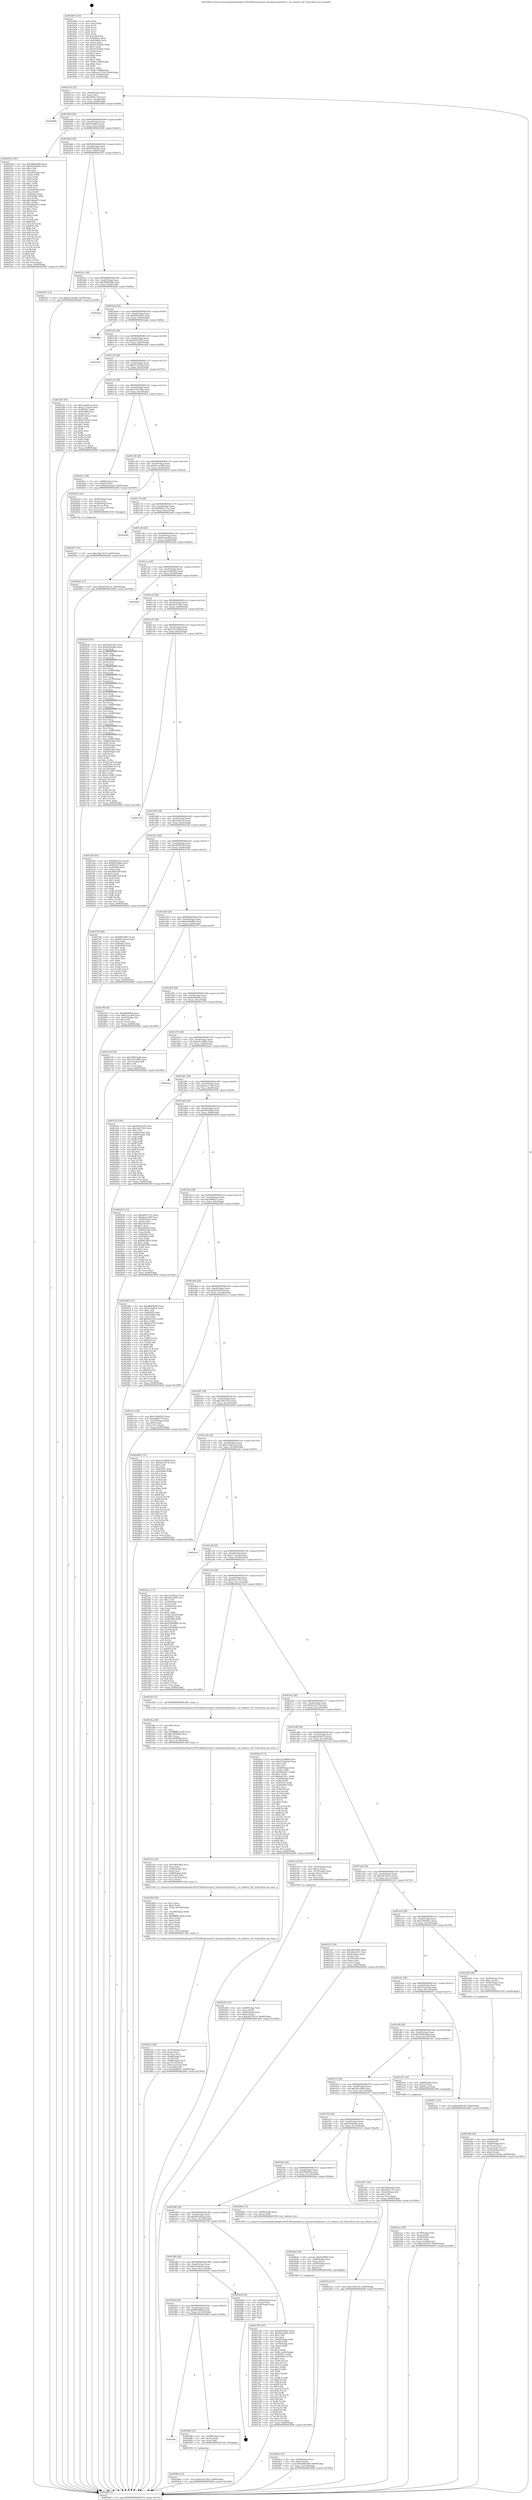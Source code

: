 digraph "0x401b00" {
  label = "0x401b00 (/mnt/c/Users/mathe/Desktop/tcc/POCII/binaries/extr_linuxfsoverlayfsutil.c_ovl_redirect_dir_Final-ollvm.out::main(0))"
  labelloc = "t"
  node[shape=record]

  Entry [label="",width=0.3,height=0.3,shape=circle,fillcolor=black,style=filled]
  "0x401b74" [label="{
     0x401b74 [32]\l
     | [instrs]\l
     &nbsp;&nbsp;0x401b74 \<+6\>: mov -0x90(%rbp),%eax\l
     &nbsp;&nbsp;0x401b7a \<+2\>: mov %eax,%ecx\l
     &nbsp;&nbsp;0x401b7c \<+6\>: sub $0x908317e8,%ecx\l
     &nbsp;&nbsp;0x401b82 \<+6\>: mov %eax,-0xa4(%rbp)\l
     &nbsp;&nbsp;0x401b88 \<+6\>: mov %ecx,-0xa8(%rbp)\l
     &nbsp;&nbsp;0x401b8e \<+6\>: je 00000000004029b8 \<main+0xeb8\>\l
  }"]
  "0x4029b8" [label="{
     0x4029b8\l
  }", style=dashed]
  "0x401b94" [label="{
     0x401b94 [28]\l
     | [instrs]\l
     &nbsp;&nbsp;0x401b94 \<+5\>: jmp 0000000000401b99 \<main+0x99\>\l
     &nbsp;&nbsp;0x401b99 \<+6\>: mov -0xa4(%rbp),%eax\l
     &nbsp;&nbsp;0x401b9f \<+5\>: sub $0x914afbce,%eax\l
     &nbsp;&nbsp;0x401ba4 \<+6\>: mov %eax,-0xac(%rbp)\l
     &nbsp;&nbsp;0x401baa \<+6\>: je 0000000000402502 \<main+0xa02\>\l
  }"]
  Exit [label="",width=0.3,height=0.3,shape=circle,fillcolor=black,style=filled,peripheries=2]
  "0x402502" [label="{
     0x402502 [181]\l
     | [instrs]\l
     &nbsp;&nbsp;0x402502 \<+5\>: mov $0x98b64946,%eax\l
     &nbsp;&nbsp;0x402507 \<+5\>: mov $0x9258d54e,%ecx\l
     &nbsp;&nbsp;0x40250c \<+2\>: mov $0x1,%dl\l
     &nbsp;&nbsp;0x40250e \<+2\>: xor %esi,%esi\l
     &nbsp;&nbsp;0x402510 \<+4\>: mov -0x50(%rbp),%rdi\l
     &nbsp;&nbsp;0x402514 \<+3\>: mov (%rdi),%r8d\l
     &nbsp;&nbsp;0x402517 \<+3\>: mov %esi,%r9d\l
     &nbsp;&nbsp;0x40251a \<+3\>: sub %r8d,%r9d\l
     &nbsp;&nbsp;0x40251d \<+3\>: mov %esi,%r8d\l
     &nbsp;&nbsp;0x402520 \<+4\>: sub $0x1,%r8d\l
     &nbsp;&nbsp;0x402524 \<+3\>: add %r8d,%r9d\l
     &nbsp;&nbsp;0x402527 \<+3\>: sub %r9d,%esi\l
     &nbsp;&nbsp;0x40252a \<+4\>: mov -0x50(%rbp),%rdi\l
     &nbsp;&nbsp;0x40252e \<+2\>: mov %esi,(%rdi)\l
     &nbsp;&nbsp;0x402530 \<+7\>: mov 0x40505c,%esi\l
     &nbsp;&nbsp;0x402537 \<+8\>: mov 0x405060,%r8d\l
     &nbsp;&nbsp;0x40253f \<+3\>: mov %esi,%r9d\l
     &nbsp;&nbsp;0x402542 \<+7\>: add $0x39bdaf75,%r9d\l
     &nbsp;&nbsp;0x402549 \<+4\>: sub $0x1,%r9d\l
     &nbsp;&nbsp;0x40254d \<+7\>: sub $0x39bdaf75,%r9d\l
     &nbsp;&nbsp;0x402554 \<+4\>: imul %r9d,%esi\l
     &nbsp;&nbsp;0x402558 \<+3\>: and $0x1,%esi\l
     &nbsp;&nbsp;0x40255b \<+3\>: cmp $0x0,%esi\l
     &nbsp;&nbsp;0x40255e \<+4\>: sete %r10b\l
     &nbsp;&nbsp;0x402562 \<+4\>: cmp $0xa,%r8d\l
     &nbsp;&nbsp;0x402566 \<+4\>: setl %r11b\l
     &nbsp;&nbsp;0x40256a \<+3\>: mov %r10b,%bl\l
     &nbsp;&nbsp;0x40256d \<+3\>: xor $0xff,%bl\l
     &nbsp;&nbsp;0x402570 \<+3\>: mov %r11b,%r14b\l
     &nbsp;&nbsp;0x402573 \<+4\>: xor $0xff,%r14b\l
     &nbsp;&nbsp;0x402577 \<+3\>: xor $0x0,%dl\l
     &nbsp;&nbsp;0x40257a \<+3\>: mov %bl,%r15b\l
     &nbsp;&nbsp;0x40257d \<+4\>: and $0x0,%r15b\l
     &nbsp;&nbsp;0x402581 \<+3\>: and %dl,%r10b\l
     &nbsp;&nbsp;0x402584 \<+3\>: mov %r14b,%r12b\l
     &nbsp;&nbsp;0x402587 \<+4\>: and $0x0,%r12b\l
     &nbsp;&nbsp;0x40258b \<+3\>: and %dl,%r11b\l
     &nbsp;&nbsp;0x40258e \<+3\>: or %r10b,%r15b\l
     &nbsp;&nbsp;0x402591 \<+3\>: or %r11b,%r12b\l
     &nbsp;&nbsp;0x402594 \<+3\>: xor %r12b,%r15b\l
     &nbsp;&nbsp;0x402597 \<+3\>: or %r14b,%bl\l
     &nbsp;&nbsp;0x40259a \<+3\>: xor $0xff,%bl\l
     &nbsp;&nbsp;0x40259d \<+3\>: or $0x0,%dl\l
     &nbsp;&nbsp;0x4025a0 \<+2\>: and %dl,%bl\l
     &nbsp;&nbsp;0x4025a2 \<+3\>: or %bl,%r15b\l
     &nbsp;&nbsp;0x4025a5 \<+4\>: test $0x1,%r15b\l
     &nbsp;&nbsp;0x4025a9 \<+3\>: cmovne %ecx,%eax\l
     &nbsp;&nbsp;0x4025ac \<+6\>: mov %eax,-0x90(%rbp)\l
     &nbsp;&nbsp;0x4025b2 \<+5\>: jmp 0000000000402b00 \<main+0x1000\>\l
  }"]
  "0x401bb0" [label="{
     0x401bb0 [28]\l
     | [instrs]\l
     &nbsp;&nbsp;0x401bb0 \<+5\>: jmp 0000000000401bb5 \<main+0xb5\>\l
     &nbsp;&nbsp;0x401bb5 \<+6\>: mov -0xa4(%rbp),%eax\l
     &nbsp;&nbsp;0x401bbb \<+5\>: sub $0x9258d54e,%eax\l
     &nbsp;&nbsp;0x401bc0 \<+6\>: mov %eax,-0xb0(%rbp)\l
     &nbsp;&nbsp;0x401bc6 \<+6\>: je 00000000004025b7 \<main+0xab7\>\l
  }"]
  "0x40299a" [label="{
     0x40299a [15]\l
     | [instrs]\l
     &nbsp;&nbsp;0x40299a \<+10\>: movl $0xa14335b2,-0x90(%rbp)\l
     &nbsp;&nbsp;0x4029a4 \<+5\>: jmp 0000000000402b00 \<main+0x1000\>\l
  }"]
  "0x4025b7" [label="{
     0x4025b7 [15]\l
     | [instrs]\l
     &nbsp;&nbsp;0x4025b7 \<+10\>: movl $0x9e120e8e,-0x90(%rbp)\l
     &nbsp;&nbsp;0x4025c1 \<+5\>: jmp 0000000000402b00 \<main+0x1000\>\l
  }"]
  "0x401bcc" [label="{
     0x401bcc [28]\l
     | [instrs]\l
     &nbsp;&nbsp;0x401bcc \<+5\>: jmp 0000000000401bd1 \<main+0xd1\>\l
     &nbsp;&nbsp;0x401bd1 \<+6\>: mov -0xa4(%rbp),%eax\l
     &nbsp;&nbsp;0x401bd7 \<+5\>: sub $0x98b64946,%eax\l
     &nbsp;&nbsp;0x401bdc \<+6\>: mov %eax,-0xb4(%rbp)\l
     &nbsp;&nbsp;0x401be2 \<+6\>: je 0000000000402a6a \<main+0xf6a\>\l
  }"]
  "0x401fbc" [label="{
     0x401fbc\l
  }", style=dashed]
  "0x402a6a" [label="{
     0x402a6a\l
  }", style=dashed]
  "0x401be8" [label="{
     0x401be8 [28]\l
     | [instrs]\l
     &nbsp;&nbsp;0x401be8 \<+5\>: jmp 0000000000401bed \<main+0xed\>\l
     &nbsp;&nbsp;0x401bed \<+6\>: mov -0xa4(%rbp),%eax\l
     &nbsp;&nbsp;0x401bf3 \<+5\>: sub $0x99010447,%eax\l
     &nbsp;&nbsp;0x401bf8 \<+6\>: mov %eax,-0xb8(%rbp)\l
     &nbsp;&nbsp;0x401bfe \<+6\>: je 0000000000402abe \<main+0xfbe\>\l
  }"]
  "0x40298b" [label="{
     0x40298b [15]\l
     | [instrs]\l
     &nbsp;&nbsp;0x40298b \<+4\>: mov -0x68(%rbp),%rax\l
     &nbsp;&nbsp;0x40298f \<+3\>: mov (%rax),%rax\l
     &nbsp;&nbsp;0x402992 \<+3\>: mov %rax,%rdi\l
     &nbsp;&nbsp;0x402995 \<+5\>: call 0000000000401030 \<free@plt\>\l
     | [calls]\l
     &nbsp;&nbsp;0x401030 \{1\} (unknown)\l
  }"]
  "0x402abe" [label="{
     0x402abe\l
  }", style=dashed]
  "0x401c04" [label="{
     0x401c04 [28]\l
     | [instrs]\l
     &nbsp;&nbsp;0x401c04 \<+5\>: jmp 0000000000401c09 \<main+0x109\>\l
     &nbsp;&nbsp;0x401c09 \<+6\>: mov -0xa4(%rbp),%eax\l
     &nbsp;&nbsp;0x401c0f \<+5\>: sub $0x9d2f33d5,%eax\l
     &nbsp;&nbsp;0x401c14 \<+6\>: mov %eax,-0xbc(%rbp)\l
     &nbsp;&nbsp;0x401c1a \<+6\>: je 0000000000402a00 \<main+0xf00\>\l
  }"]
  "0x401fa0" [label="{
     0x401fa0 [28]\l
     | [instrs]\l
     &nbsp;&nbsp;0x401fa0 \<+5\>: jmp 0000000000401fa5 \<main+0x4a5\>\l
     &nbsp;&nbsp;0x401fa5 \<+6\>: mov -0xa4(%rbp),%eax\l
     &nbsp;&nbsp;0x401fab \<+5\>: sub $0x6f6d98e0,%eax\l
     &nbsp;&nbsp;0x401fb0 \<+6\>: mov %eax,-0x140(%rbp)\l
     &nbsp;&nbsp;0x401fb6 \<+6\>: je 000000000040298b \<main+0xe8b\>\l
  }"]
  "0x402a00" [label="{
     0x402a00\l
  }", style=dashed]
  "0x401c20" [label="{
     0x401c20 [28]\l
     | [instrs]\l
     &nbsp;&nbsp;0x401c20 \<+5\>: jmp 0000000000401c25 \<main+0x125\>\l
     &nbsp;&nbsp;0x401c25 \<+6\>: mov -0xa4(%rbp),%eax\l
     &nbsp;&nbsp;0x401c2b \<+5\>: sub $0x9e120e8e,%eax\l
     &nbsp;&nbsp;0x401c30 \<+6\>: mov %eax,-0xc0(%rbp)\l
     &nbsp;&nbsp;0x401c36 \<+6\>: je 0000000000402291 \<main+0x791\>\l
  }"]
  "0x4029e8" [label="{
     0x4029e8 [24]\l
     | [instrs]\l
     &nbsp;&nbsp;0x4029e8 \<+7\>: mov -0x88(%rbp),%rax\l
     &nbsp;&nbsp;0x4029ef \<+2\>: mov (%rax),%eax\l
     &nbsp;&nbsp;0x4029f1 \<+4\>: lea -0x28(%rbp),%rsp\l
     &nbsp;&nbsp;0x4029f5 \<+1\>: pop %rbx\l
     &nbsp;&nbsp;0x4029f6 \<+2\>: pop %r12\l
     &nbsp;&nbsp;0x4029f8 \<+2\>: pop %r13\l
     &nbsp;&nbsp;0x4029fa \<+2\>: pop %r14\l
     &nbsp;&nbsp;0x4029fc \<+2\>: pop %r15\l
     &nbsp;&nbsp;0x4029fe \<+1\>: pop %rbp\l
     &nbsp;&nbsp;0x4029ff \<+1\>: ret\l
  }"]
  "0x402291" [label="{
     0x402291 [91]\l
     | [instrs]\l
     &nbsp;&nbsp;0x402291 \<+5\>: mov $0x1a2645ae,%eax\l
     &nbsp;&nbsp;0x402296 \<+5\>: mov $0x2172aa2d,%ecx\l
     &nbsp;&nbsp;0x40229b \<+7\>: mov 0x40505c,%edx\l
     &nbsp;&nbsp;0x4022a2 \<+7\>: mov 0x405060,%esi\l
     &nbsp;&nbsp;0x4022a9 \<+2\>: mov %edx,%edi\l
     &nbsp;&nbsp;0x4022ab \<+6\>: sub $0x873d2ec2,%edi\l
     &nbsp;&nbsp;0x4022b1 \<+3\>: sub $0x1,%edi\l
     &nbsp;&nbsp;0x4022b4 \<+6\>: add $0x873d2ec2,%edi\l
     &nbsp;&nbsp;0x4022ba \<+3\>: imul %edi,%edx\l
     &nbsp;&nbsp;0x4022bd \<+3\>: and $0x1,%edx\l
     &nbsp;&nbsp;0x4022c0 \<+3\>: cmp $0x0,%edx\l
     &nbsp;&nbsp;0x4022c3 \<+4\>: sete %r8b\l
     &nbsp;&nbsp;0x4022c7 \<+3\>: cmp $0xa,%esi\l
     &nbsp;&nbsp;0x4022ca \<+4\>: setl %r9b\l
     &nbsp;&nbsp;0x4022ce \<+3\>: mov %r8b,%r10b\l
     &nbsp;&nbsp;0x4022d1 \<+3\>: and %r9b,%r10b\l
     &nbsp;&nbsp;0x4022d4 \<+3\>: xor %r9b,%r8b\l
     &nbsp;&nbsp;0x4022d7 \<+3\>: or %r8b,%r10b\l
     &nbsp;&nbsp;0x4022da \<+4\>: test $0x1,%r10b\l
     &nbsp;&nbsp;0x4022de \<+3\>: cmovne %ecx,%eax\l
     &nbsp;&nbsp;0x4022e1 \<+6\>: mov %eax,-0x90(%rbp)\l
     &nbsp;&nbsp;0x4022e7 \<+5\>: jmp 0000000000402b00 \<main+0x1000\>\l
  }"]
  "0x401c3c" [label="{
     0x401c3c [28]\l
     | [instrs]\l
     &nbsp;&nbsp;0x401c3c \<+5\>: jmp 0000000000401c41 \<main+0x141\>\l
     &nbsp;&nbsp;0x401c41 \<+6\>: mov -0xa4(%rbp),%eax\l
     &nbsp;&nbsp;0x401c47 \<+5\>: sub $0xa14335b2,%eax\l
     &nbsp;&nbsp;0x401c4c \<+6\>: mov %eax,-0xc4(%rbp)\l
     &nbsp;&nbsp;0x401c52 \<+6\>: je 00000000004029cc \<main+0xecc\>\l
  }"]
  "0x402837" [label="{
     0x402837 [15]\l
     | [instrs]\l
     &nbsp;&nbsp;0x402837 \<+10\>: movl $0x14be7433,-0x90(%rbp)\l
     &nbsp;&nbsp;0x402841 \<+5\>: jmp 0000000000402b00 \<main+0x1000\>\l
  }"]
  "0x4029cc" [label="{
     0x4029cc [28]\l
     | [instrs]\l
     &nbsp;&nbsp;0x4029cc \<+7\>: mov -0x88(%rbp),%rax\l
     &nbsp;&nbsp;0x4029d3 \<+6\>: movl $0x0,(%rax)\l
     &nbsp;&nbsp;0x4029d9 \<+10\>: movl $0x6cebaa2e,-0x90(%rbp)\l
     &nbsp;&nbsp;0x4029e3 \<+5\>: jmp 0000000000402b00 \<main+0x1000\>\l
  }"]
  "0x401c58" [label="{
     0x401c58 [28]\l
     | [instrs]\l
     &nbsp;&nbsp;0x401c58 \<+5\>: jmp 0000000000401c5d \<main+0x15d\>\l
     &nbsp;&nbsp;0x401c5d \<+6\>: mov -0xa4(%rbp),%eax\l
     &nbsp;&nbsp;0x401c63 \<+5\>: sub $0xb1ecc049,%eax\l
     &nbsp;&nbsp;0x401c68 \<+6\>: mov %eax,-0xc8(%rbp)\l
     &nbsp;&nbsp;0x401c6e \<+6\>: je 000000000040281d \<main+0xd1d\>\l
  }"]
  "0x401f84" [label="{
     0x401f84 [28]\l
     | [instrs]\l
     &nbsp;&nbsp;0x401f84 \<+5\>: jmp 0000000000401f89 \<main+0x489\>\l
     &nbsp;&nbsp;0x401f89 \<+6\>: mov -0xa4(%rbp),%eax\l
     &nbsp;&nbsp;0x401f8f \<+5\>: sub $0x6cebaa2e,%eax\l
     &nbsp;&nbsp;0x401f94 \<+6\>: mov %eax,-0x13c(%rbp)\l
     &nbsp;&nbsp;0x401f9a \<+6\>: je 00000000004029e8 \<main+0xee8\>\l
  }"]
  "0x40281d" [label="{
     0x40281d [26]\l
     | [instrs]\l
     &nbsp;&nbsp;0x40281d \<+4\>: mov -0x68(%rbp),%rax\l
     &nbsp;&nbsp;0x402821 \<+3\>: mov (%rax),%rax\l
     &nbsp;&nbsp;0x402824 \<+4\>: mov -0x40(%rbp),%rcx\l
     &nbsp;&nbsp;0x402828 \<+3\>: movslq (%rcx),%rcx\l
     &nbsp;&nbsp;0x40282b \<+4\>: mov (%rax,%rcx,8),%rax\l
     &nbsp;&nbsp;0x40282f \<+3\>: mov %rax,%rdi\l
     &nbsp;&nbsp;0x402832 \<+5\>: call 0000000000401030 \<free@plt\>\l
     | [calls]\l
     &nbsp;&nbsp;0x401030 \{1\} (unknown)\l
  }"]
  "0x401c74" [label="{
     0x401c74 [28]\l
     | [instrs]\l
     &nbsp;&nbsp;0x401c74 \<+5\>: jmp 0000000000401c79 \<main+0x179\>\l
     &nbsp;&nbsp;0x401c79 \<+6\>: mov -0xa4(%rbp),%eax\l
     &nbsp;&nbsp;0x401c7f \<+5\>: sub $0xbd03721e,%eax\l
     &nbsp;&nbsp;0x401c84 \<+6\>: mov %eax,-0xcc(%rbp)\l
     &nbsp;&nbsp;0x401c8a \<+6\>: je 0000000000402a94 \<main+0xf94\>\l
  }"]
  "0x402758" [label="{
     0x402758 [167]\l
     | [instrs]\l
     &nbsp;&nbsp;0x402758 \<+5\>: mov $0x99010447,%eax\l
     &nbsp;&nbsp;0x40275d \<+5\>: mov $0xdadc8db5,%ecx\l
     &nbsp;&nbsp;0x402762 \<+2\>: mov $0x1,%dl\l
     &nbsp;&nbsp;0x402764 \<+2\>: xor %esi,%esi\l
     &nbsp;&nbsp;0x402766 \<+4\>: mov -0x40(%rbp),%rdi\l
     &nbsp;&nbsp;0x40276a \<+3\>: mov (%rdi),%r8d\l
     &nbsp;&nbsp;0x40276d \<+4\>: mov -0x70(%rbp),%rdi\l
     &nbsp;&nbsp;0x402771 \<+3\>: cmp (%rdi),%r8d\l
     &nbsp;&nbsp;0x402774 \<+4\>: setl %r9b\l
     &nbsp;&nbsp;0x402778 \<+4\>: and $0x1,%r9b\l
     &nbsp;&nbsp;0x40277c \<+4\>: mov %r9b,-0x29(%rbp)\l
     &nbsp;&nbsp;0x402780 \<+8\>: mov 0x40505c,%r8d\l
     &nbsp;&nbsp;0x402788 \<+8\>: mov 0x405060,%r10d\l
     &nbsp;&nbsp;0x402790 \<+3\>: sub $0x1,%esi\l
     &nbsp;&nbsp;0x402793 \<+3\>: mov %r8d,%r11d\l
     &nbsp;&nbsp;0x402796 \<+3\>: add %esi,%r11d\l
     &nbsp;&nbsp;0x402799 \<+4\>: imul %r11d,%r8d\l
     &nbsp;&nbsp;0x40279d \<+4\>: and $0x1,%r8d\l
     &nbsp;&nbsp;0x4027a1 \<+4\>: cmp $0x0,%r8d\l
     &nbsp;&nbsp;0x4027a5 \<+4\>: sete %r9b\l
     &nbsp;&nbsp;0x4027a9 \<+4\>: cmp $0xa,%r10d\l
     &nbsp;&nbsp;0x4027ad \<+3\>: setl %bl\l
     &nbsp;&nbsp;0x4027b0 \<+3\>: mov %r9b,%r14b\l
     &nbsp;&nbsp;0x4027b3 \<+4\>: xor $0xff,%r14b\l
     &nbsp;&nbsp;0x4027b7 \<+3\>: mov %bl,%r15b\l
     &nbsp;&nbsp;0x4027ba \<+4\>: xor $0xff,%r15b\l
     &nbsp;&nbsp;0x4027be \<+3\>: xor $0x0,%dl\l
     &nbsp;&nbsp;0x4027c1 \<+3\>: mov %r14b,%r12b\l
     &nbsp;&nbsp;0x4027c4 \<+4\>: and $0x0,%r12b\l
     &nbsp;&nbsp;0x4027c8 \<+3\>: and %dl,%r9b\l
     &nbsp;&nbsp;0x4027cb \<+3\>: mov %r15b,%r13b\l
     &nbsp;&nbsp;0x4027ce \<+4\>: and $0x0,%r13b\l
     &nbsp;&nbsp;0x4027d2 \<+2\>: and %dl,%bl\l
     &nbsp;&nbsp;0x4027d4 \<+3\>: or %r9b,%r12b\l
     &nbsp;&nbsp;0x4027d7 \<+3\>: or %bl,%r13b\l
     &nbsp;&nbsp;0x4027da \<+3\>: xor %r13b,%r12b\l
     &nbsp;&nbsp;0x4027dd \<+3\>: or %r15b,%r14b\l
     &nbsp;&nbsp;0x4027e0 \<+4\>: xor $0xff,%r14b\l
     &nbsp;&nbsp;0x4027e4 \<+3\>: or $0x0,%dl\l
     &nbsp;&nbsp;0x4027e7 \<+3\>: and %dl,%r14b\l
     &nbsp;&nbsp;0x4027ea \<+3\>: or %r14b,%r12b\l
     &nbsp;&nbsp;0x4027ed \<+4\>: test $0x1,%r12b\l
     &nbsp;&nbsp;0x4027f1 \<+3\>: cmovne %ecx,%eax\l
     &nbsp;&nbsp;0x4027f4 \<+6\>: mov %eax,-0x90(%rbp)\l
     &nbsp;&nbsp;0x4027fa \<+5\>: jmp 0000000000402b00 \<main+0x1000\>\l
  }"]
  "0x402a94" [label="{
     0x402a94\l
  }", style=dashed]
  "0x401c90" [label="{
     0x401c90 [28]\l
     | [instrs]\l
     &nbsp;&nbsp;0x401c90 \<+5\>: jmp 0000000000401c95 \<main+0x195\>\l
     &nbsp;&nbsp;0x401c95 \<+6\>: mov -0xa4(%rbp),%eax\l
     &nbsp;&nbsp;0x401c9b \<+5\>: sub $0xbeeea198,%eax\l
     &nbsp;&nbsp;0x401ca0 \<+6\>: mov %eax,-0xd0(%rbp)\l
     &nbsp;&nbsp;0x401ca6 \<+6\>: je 00000000004026ab \<main+0xbab\>\l
  }"]
  "0x4026e3" [label="{
     0x4026e3 [31]\l
     | [instrs]\l
     &nbsp;&nbsp;0x4026e3 \<+4\>: mov -0x40(%rbp),%rcx\l
     &nbsp;&nbsp;0x4026e7 \<+6\>: movl $0x0,(%rcx)\l
     &nbsp;&nbsp;0x4026ed \<+10\>: movl $0xd49f550f,-0x90(%rbp)\l
     &nbsp;&nbsp;0x4026f7 \<+6\>: mov %eax,-0x150(%rbp)\l
     &nbsp;&nbsp;0x4026fd \<+5\>: jmp 0000000000402b00 \<main+0x1000\>\l
  }"]
  "0x4026ab" [label="{
     0x4026ab [15]\l
     | [instrs]\l
     &nbsp;&nbsp;0x4026ab \<+10\>: movl $0x4d278114,-0x90(%rbp)\l
     &nbsp;&nbsp;0x4026b5 \<+5\>: jmp 0000000000402b00 \<main+0x1000\>\l
  }"]
  "0x401cac" [label="{
     0x401cac [28]\l
     | [instrs]\l
     &nbsp;&nbsp;0x401cac \<+5\>: jmp 0000000000401cb1 \<main+0x1b1\>\l
     &nbsp;&nbsp;0x401cb1 \<+6\>: mov -0xa4(%rbp),%eax\l
     &nbsp;&nbsp;0x401cb7 \<+5\>: sub $0xc16bb583,%eax\l
     &nbsp;&nbsp;0x401cbc \<+6\>: mov %eax,-0xd4(%rbp)\l
     &nbsp;&nbsp;0x401cc2 \<+6\>: je 00000000004029a9 \<main+0xea9\>\l
  }"]
  "0x4026c6" [label="{
     0x4026c6 [29]\l
     | [instrs]\l
     &nbsp;&nbsp;0x4026c6 \<+10\>: movabs $0x4030b6,%rdi\l
     &nbsp;&nbsp;0x4026d0 \<+4\>: mov -0x48(%rbp),%rcx\l
     &nbsp;&nbsp;0x4026d4 \<+2\>: mov %eax,(%rcx)\l
     &nbsp;&nbsp;0x4026d6 \<+4\>: mov -0x48(%rbp),%rcx\l
     &nbsp;&nbsp;0x4026da \<+2\>: mov (%rcx),%esi\l
     &nbsp;&nbsp;0x4026dc \<+2\>: mov $0x0,%al\l
     &nbsp;&nbsp;0x4026de \<+5\>: call 0000000000401040 \<printf@plt\>\l
     | [calls]\l
     &nbsp;&nbsp;0x401040 \{1\} (unknown)\l
  }"]
  "0x4029a9" [label="{
     0x4029a9\l
  }", style=dashed]
  "0x401cc8" [label="{
     0x401cc8 [28]\l
     | [instrs]\l
     &nbsp;&nbsp;0x401cc8 \<+5\>: jmp 0000000000401ccd \<main+0x1cd\>\l
     &nbsp;&nbsp;0x401ccd \<+6\>: mov -0xa4(%rbp),%eax\l
     &nbsp;&nbsp;0x401cd3 \<+5\>: sub $0xc4e07562,%eax\l
     &nbsp;&nbsp;0x401cd8 \<+6\>: mov %eax,-0xd8(%rbp)\l
     &nbsp;&nbsp;0x401cde \<+6\>: je 0000000000402030 \<main+0x530\>\l
  }"]
  "0x401f68" [label="{
     0x401f68 [28]\l
     | [instrs]\l
     &nbsp;&nbsp;0x401f68 \<+5\>: jmp 0000000000401f6d \<main+0x46d\>\l
     &nbsp;&nbsp;0x401f6d \<+6\>: mov -0xa4(%rbp),%eax\l
     &nbsp;&nbsp;0x401f73 \<+5\>: sub $0x691ad5ed,%eax\l
     &nbsp;&nbsp;0x401f78 \<+6\>: mov %eax,-0x138(%rbp)\l
     &nbsp;&nbsp;0x401f7e \<+6\>: je 0000000000402758 \<main+0xc58\>\l
  }"]
  "0x402030" [label="{
     0x402030 [301]\l
     | [instrs]\l
     &nbsp;&nbsp;0x402030 \<+5\>: mov $0x9d2f33d5,%eax\l
     &nbsp;&nbsp;0x402035 \<+5\>: mov $0xdc66e6ba,%ecx\l
     &nbsp;&nbsp;0x40203a \<+3\>: mov %rsp,%rdx\l
     &nbsp;&nbsp;0x40203d \<+4\>: add $0xfffffffffffffff0,%rdx\l
     &nbsp;&nbsp;0x402041 \<+3\>: mov %rdx,%rsp\l
     &nbsp;&nbsp;0x402044 \<+7\>: mov %rdx,-0x88(%rbp)\l
     &nbsp;&nbsp;0x40204b \<+3\>: mov %rsp,%rdx\l
     &nbsp;&nbsp;0x40204e \<+4\>: add $0xfffffffffffffff0,%rdx\l
     &nbsp;&nbsp;0x402052 \<+3\>: mov %rdx,%rsp\l
     &nbsp;&nbsp;0x402055 \<+3\>: mov %rsp,%rsi\l
     &nbsp;&nbsp;0x402058 \<+4\>: add $0xfffffffffffffff0,%rsi\l
     &nbsp;&nbsp;0x40205c \<+3\>: mov %rsi,%rsp\l
     &nbsp;&nbsp;0x40205f \<+4\>: mov %rsi,-0x80(%rbp)\l
     &nbsp;&nbsp;0x402063 \<+3\>: mov %rsp,%rsi\l
     &nbsp;&nbsp;0x402066 \<+4\>: add $0xfffffffffffffff0,%rsi\l
     &nbsp;&nbsp;0x40206a \<+3\>: mov %rsi,%rsp\l
     &nbsp;&nbsp;0x40206d \<+4\>: mov %rsi,-0x78(%rbp)\l
     &nbsp;&nbsp;0x402071 \<+3\>: mov %rsp,%rsi\l
     &nbsp;&nbsp;0x402074 \<+4\>: add $0xfffffffffffffff0,%rsi\l
     &nbsp;&nbsp;0x402078 \<+3\>: mov %rsi,%rsp\l
     &nbsp;&nbsp;0x40207b \<+4\>: mov %rsi,-0x70(%rbp)\l
     &nbsp;&nbsp;0x40207f \<+3\>: mov %rsp,%rsi\l
     &nbsp;&nbsp;0x402082 \<+4\>: add $0xfffffffffffffff0,%rsi\l
     &nbsp;&nbsp;0x402086 \<+3\>: mov %rsi,%rsp\l
     &nbsp;&nbsp;0x402089 \<+4\>: mov %rsi,-0x68(%rbp)\l
     &nbsp;&nbsp;0x40208d \<+3\>: mov %rsp,%rsi\l
     &nbsp;&nbsp;0x402090 \<+4\>: add $0xfffffffffffffff0,%rsi\l
     &nbsp;&nbsp;0x402094 \<+3\>: mov %rsi,%rsp\l
     &nbsp;&nbsp;0x402097 \<+4\>: mov %rsi,-0x60(%rbp)\l
     &nbsp;&nbsp;0x40209b \<+3\>: mov %rsp,%rsi\l
     &nbsp;&nbsp;0x40209e \<+4\>: add $0xfffffffffffffff0,%rsi\l
     &nbsp;&nbsp;0x4020a2 \<+3\>: mov %rsi,%rsp\l
     &nbsp;&nbsp;0x4020a5 \<+4\>: mov %rsi,-0x58(%rbp)\l
     &nbsp;&nbsp;0x4020a9 \<+3\>: mov %rsp,%rsi\l
     &nbsp;&nbsp;0x4020ac \<+4\>: add $0xfffffffffffffff0,%rsi\l
     &nbsp;&nbsp;0x4020b0 \<+3\>: mov %rsi,%rsp\l
     &nbsp;&nbsp;0x4020b3 \<+4\>: mov %rsi,-0x50(%rbp)\l
     &nbsp;&nbsp;0x4020b7 \<+3\>: mov %rsp,%rsi\l
     &nbsp;&nbsp;0x4020ba \<+4\>: add $0xfffffffffffffff0,%rsi\l
     &nbsp;&nbsp;0x4020be \<+3\>: mov %rsi,%rsp\l
     &nbsp;&nbsp;0x4020c1 \<+4\>: mov %rsi,-0x48(%rbp)\l
     &nbsp;&nbsp;0x4020c5 \<+3\>: mov %rsp,%rsi\l
     &nbsp;&nbsp;0x4020c8 \<+4\>: add $0xfffffffffffffff0,%rsi\l
     &nbsp;&nbsp;0x4020cc \<+3\>: mov %rsi,%rsp\l
     &nbsp;&nbsp;0x4020cf \<+4\>: mov %rsi,-0x40(%rbp)\l
     &nbsp;&nbsp;0x4020d3 \<+7\>: mov -0x88(%rbp),%rsi\l
     &nbsp;&nbsp;0x4020da \<+6\>: movl $0x0,(%rsi)\l
     &nbsp;&nbsp;0x4020e0 \<+6\>: mov -0x94(%rbp),%edi\l
     &nbsp;&nbsp;0x4020e6 \<+2\>: mov %edi,(%rdx)\l
     &nbsp;&nbsp;0x4020e8 \<+4\>: mov -0x80(%rbp),%rsi\l
     &nbsp;&nbsp;0x4020ec \<+7\>: mov -0xa0(%rbp),%r8\l
     &nbsp;&nbsp;0x4020f3 \<+3\>: mov %r8,(%rsi)\l
     &nbsp;&nbsp;0x4020f6 \<+3\>: cmpl $0x2,(%rdx)\l
     &nbsp;&nbsp;0x4020f9 \<+4\>: setne %r9b\l
     &nbsp;&nbsp;0x4020fd \<+4\>: and $0x1,%r9b\l
     &nbsp;&nbsp;0x402101 \<+4\>: mov %r9b,-0x31(%rbp)\l
     &nbsp;&nbsp;0x402105 \<+8\>: mov 0x40505c,%r10d\l
     &nbsp;&nbsp;0x40210d \<+8\>: mov 0x405060,%r11d\l
     &nbsp;&nbsp;0x402115 \<+3\>: mov %r10d,%ebx\l
     &nbsp;&nbsp;0x402118 \<+6\>: add $0x107edfe7,%ebx\l
     &nbsp;&nbsp;0x40211e \<+3\>: sub $0x1,%ebx\l
     &nbsp;&nbsp;0x402121 \<+6\>: sub $0x107edfe7,%ebx\l
     &nbsp;&nbsp;0x402127 \<+4\>: imul %ebx,%r10d\l
     &nbsp;&nbsp;0x40212b \<+4\>: and $0x1,%r10d\l
     &nbsp;&nbsp;0x40212f \<+4\>: cmp $0x0,%r10d\l
     &nbsp;&nbsp;0x402133 \<+4\>: sete %r9b\l
     &nbsp;&nbsp;0x402137 \<+4\>: cmp $0xa,%r11d\l
     &nbsp;&nbsp;0x40213b \<+4\>: setl %r14b\l
     &nbsp;&nbsp;0x40213f \<+3\>: mov %r9b,%r15b\l
     &nbsp;&nbsp;0x402142 \<+3\>: and %r14b,%r15b\l
     &nbsp;&nbsp;0x402145 \<+3\>: xor %r14b,%r9b\l
     &nbsp;&nbsp;0x402148 \<+3\>: or %r9b,%r15b\l
     &nbsp;&nbsp;0x40214b \<+4\>: test $0x1,%r15b\l
     &nbsp;&nbsp;0x40214f \<+3\>: cmovne %ecx,%eax\l
     &nbsp;&nbsp;0x402152 \<+6\>: mov %eax,-0x90(%rbp)\l
     &nbsp;&nbsp;0x402158 \<+5\>: jmp 0000000000402b00 \<main+0x1000\>\l
  }"]
  "0x401ce4" [label="{
     0x401ce4 [28]\l
     | [instrs]\l
     &nbsp;&nbsp;0x401ce4 \<+5\>: jmp 0000000000401ce9 \<main+0x1e9\>\l
     &nbsp;&nbsp;0x401ce9 \<+6\>: mov -0xa4(%rbp),%eax\l
     &nbsp;&nbsp;0x401cef \<+5\>: sub $0xc5b1a968,%eax\l
     &nbsp;&nbsp;0x401cf4 \<+6\>: mov %eax,-0xdc(%rbp)\l
     &nbsp;&nbsp;0x401cfa \<+6\>: je 000000000040217b \<main+0x67b\>\l
  }"]
  "0x4026ba" [label="{
     0x4026ba [12]\l
     | [instrs]\l
     &nbsp;&nbsp;0x4026ba \<+4\>: mov -0x68(%rbp),%rax\l
     &nbsp;&nbsp;0x4026be \<+3\>: mov (%rax),%rdi\l
     &nbsp;&nbsp;0x4026c1 \<+5\>: call 0000000000401590 \<ovl_redirect_dir\>\l
     | [calls]\l
     &nbsp;&nbsp;0x401590 \{1\} (/mnt/c/Users/mathe/Desktop/tcc/POCII/binaries/extr_linuxfsoverlayfsutil.c_ovl_redirect_dir_Final-ollvm.out::ovl_redirect_dir)\l
  }"]
  "0x40217b" [label="{
     0x40217b\l
  }", style=dashed]
  "0x401d00" [label="{
     0x401d00 [28]\l
     | [instrs]\l
     &nbsp;&nbsp;0x401d00 \<+5\>: jmp 0000000000401d05 \<main+0x205\>\l
     &nbsp;&nbsp;0x401d05 \<+6\>: mov -0xa4(%rbp),%eax\l
     &nbsp;&nbsp;0x401d0b \<+5\>: sub $0xc5dcfc16,%eax\l
     &nbsp;&nbsp;0x401d10 \<+6\>: mov %eax,-0xe0(%rbp)\l
     &nbsp;&nbsp;0x401d16 \<+6\>: je 00000000004025d5 \<main+0xad5\>\l
  }"]
  "0x401f4c" [label="{
     0x401f4c [28]\l
     | [instrs]\l
     &nbsp;&nbsp;0x401f4c \<+5\>: jmp 0000000000401f51 \<main+0x451\>\l
     &nbsp;&nbsp;0x401f51 \<+6\>: mov -0xa4(%rbp),%eax\l
     &nbsp;&nbsp;0x401f57 \<+5\>: sub $0x5f82004e,%eax\l
     &nbsp;&nbsp;0x401f5c \<+6\>: mov %eax,-0x134(%rbp)\l
     &nbsp;&nbsp;0x401f62 \<+6\>: je 00000000004026ba \<main+0xbba\>\l
  }"]
  "0x4025d5" [label="{
     0x4025d5 [91]\l
     | [instrs]\l
     &nbsp;&nbsp;0x4025d5 \<+5\>: mov $0xbd03721e,%eax\l
     &nbsp;&nbsp;0x4025da \<+5\>: mov $0xfd35d9fe,%ecx\l
     &nbsp;&nbsp;0x4025df \<+7\>: mov 0x40505c,%edx\l
     &nbsp;&nbsp;0x4025e6 \<+7\>: mov 0x405060,%esi\l
     &nbsp;&nbsp;0x4025ed \<+2\>: mov %edx,%edi\l
     &nbsp;&nbsp;0x4025ef \<+6\>: sub $0x2fb6324f,%edi\l
     &nbsp;&nbsp;0x4025f5 \<+3\>: sub $0x1,%edi\l
     &nbsp;&nbsp;0x4025f8 \<+6\>: add $0x2fb6324f,%edi\l
     &nbsp;&nbsp;0x4025fe \<+3\>: imul %edi,%edx\l
     &nbsp;&nbsp;0x402601 \<+3\>: and $0x1,%edx\l
     &nbsp;&nbsp;0x402604 \<+3\>: cmp $0x0,%edx\l
     &nbsp;&nbsp;0x402607 \<+4\>: sete %r8b\l
     &nbsp;&nbsp;0x40260b \<+3\>: cmp $0xa,%esi\l
     &nbsp;&nbsp;0x40260e \<+4\>: setl %r9b\l
     &nbsp;&nbsp;0x402612 \<+3\>: mov %r8b,%r10b\l
     &nbsp;&nbsp;0x402615 \<+3\>: and %r9b,%r10b\l
     &nbsp;&nbsp;0x402618 \<+3\>: xor %r9b,%r8b\l
     &nbsp;&nbsp;0x40261b \<+3\>: or %r8b,%r10b\l
     &nbsp;&nbsp;0x40261e \<+4\>: test $0x1,%r10b\l
     &nbsp;&nbsp;0x402622 \<+3\>: cmovne %ecx,%eax\l
     &nbsp;&nbsp;0x402625 \<+6\>: mov %eax,-0x90(%rbp)\l
     &nbsp;&nbsp;0x40262b \<+5\>: jmp 0000000000402b00 \<main+0x1000\>\l
  }"]
  "0x401d1c" [label="{
     0x401d1c [28]\l
     | [instrs]\l
     &nbsp;&nbsp;0x401d1c \<+5\>: jmp 0000000000401d21 \<main+0x221\>\l
     &nbsp;&nbsp;0x401d21 \<+6\>: mov -0xa4(%rbp),%eax\l
     &nbsp;&nbsp;0x401d27 \<+5\>: sub $0xd49f550f,%eax\l
     &nbsp;&nbsp;0x401d2c \<+6\>: mov %eax,-0xe4(%rbp)\l
     &nbsp;&nbsp;0x401d32 \<+6\>: je 0000000000402702 \<main+0xc02\>\l
  }"]
  "0x4025c6" [label="{
     0x4025c6 [15]\l
     | [instrs]\l
     &nbsp;&nbsp;0x4025c6 \<+10\>: movl $0xc5dcfc16,-0x90(%rbp)\l
     &nbsp;&nbsp;0x4025d0 \<+5\>: jmp 0000000000402b00 \<main+0x1000\>\l
  }"]
  "0x402702" [label="{
     0x402702 [86]\l
     | [instrs]\l
     &nbsp;&nbsp;0x402702 \<+5\>: mov $0x99010447,%eax\l
     &nbsp;&nbsp;0x402707 \<+5\>: mov $0x691ad5ed,%ecx\l
     &nbsp;&nbsp;0x40270c \<+2\>: xor %edx,%edx\l
     &nbsp;&nbsp;0x40270e \<+7\>: mov 0x40505c,%esi\l
     &nbsp;&nbsp;0x402715 \<+7\>: mov 0x405060,%edi\l
     &nbsp;&nbsp;0x40271c \<+3\>: sub $0x1,%edx\l
     &nbsp;&nbsp;0x40271f \<+3\>: mov %esi,%r8d\l
     &nbsp;&nbsp;0x402722 \<+3\>: add %edx,%r8d\l
     &nbsp;&nbsp;0x402725 \<+4\>: imul %r8d,%esi\l
     &nbsp;&nbsp;0x402729 \<+3\>: and $0x1,%esi\l
     &nbsp;&nbsp;0x40272c \<+3\>: cmp $0x0,%esi\l
     &nbsp;&nbsp;0x40272f \<+4\>: sete %r9b\l
     &nbsp;&nbsp;0x402733 \<+3\>: cmp $0xa,%edi\l
     &nbsp;&nbsp;0x402736 \<+4\>: setl %r10b\l
     &nbsp;&nbsp;0x40273a \<+3\>: mov %r9b,%r11b\l
     &nbsp;&nbsp;0x40273d \<+3\>: and %r10b,%r11b\l
     &nbsp;&nbsp;0x402740 \<+3\>: xor %r10b,%r9b\l
     &nbsp;&nbsp;0x402743 \<+3\>: or %r9b,%r11b\l
     &nbsp;&nbsp;0x402746 \<+4\>: test $0x1,%r11b\l
     &nbsp;&nbsp;0x40274a \<+3\>: cmovne %ecx,%eax\l
     &nbsp;&nbsp;0x40274d \<+6\>: mov %eax,-0x90(%rbp)\l
     &nbsp;&nbsp;0x402753 \<+5\>: jmp 0000000000402b00 \<main+0x1000\>\l
  }"]
  "0x401d38" [label="{
     0x401d38 [28]\l
     | [instrs]\l
     &nbsp;&nbsp;0x401d38 \<+5\>: jmp 0000000000401d3d \<main+0x23d\>\l
     &nbsp;&nbsp;0x401d3d \<+6\>: mov -0xa4(%rbp),%eax\l
     &nbsp;&nbsp;0x401d43 \<+5\>: sub $0xdadc8db5,%eax\l
     &nbsp;&nbsp;0x401d48 \<+6\>: mov %eax,-0xe8(%rbp)\l
     &nbsp;&nbsp;0x401d4e \<+6\>: je 00000000004027ff \<main+0xcff\>\l
  }"]
  "0x40243e" [label="{
     0x40243e [49]\l
     | [instrs]\l
     &nbsp;&nbsp;0x40243e \<+6\>: mov -0x14c(%rbp),%ecx\l
     &nbsp;&nbsp;0x402444 \<+3\>: imul %eax,%ecx\l
     &nbsp;&nbsp;0x402447 \<+3\>: movslq %ecx,%rsi\l
     &nbsp;&nbsp;0x40244a \<+4\>: mov -0x68(%rbp),%rdi\l
     &nbsp;&nbsp;0x40244e \<+3\>: mov (%rdi),%rdi\l
     &nbsp;&nbsp;0x402451 \<+4\>: mov -0x60(%rbp),%r10\l
     &nbsp;&nbsp;0x402455 \<+3\>: movslq (%r10),%r10\l
     &nbsp;&nbsp;0x402458 \<+4\>: mov (%rdi,%r10,8),%rdi\l
     &nbsp;&nbsp;0x40245c \<+4\>: mov %rsi,0x8(%rdi)\l
     &nbsp;&nbsp;0x402460 \<+10\>: movl $0x2848d21,-0x90(%rbp)\l
     &nbsp;&nbsp;0x40246a \<+5\>: jmp 0000000000402b00 \<main+0x1000\>\l
  }"]
  "0x4027ff" [label="{
     0x4027ff [30]\l
     | [instrs]\l
     &nbsp;&nbsp;0x4027ff \<+5\>: mov $0x6f6d98e0,%eax\l
     &nbsp;&nbsp;0x402804 \<+5\>: mov $0xb1ecc049,%ecx\l
     &nbsp;&nbsp;0x402809 \<+3\>: mov -0x29(%rbp),%dl\l
     &nbsp;&nbsp;0x40280c \<+3\>: test $0x1,%dl\l
     &nbsp;&nbsp;0x40280f \<+3\>: cmovne %ecx,%eax\l
     &nbsp;&nbsp;0x402812 \<+6\>: mov %eax,-0x90(%rbp)\l
     &nbsp;&nbsp;0x402818 \<+5\>: jmp 0000000000402b00 \<main+0x1000\>\l
  }"]
  "0x401d54" [label="{
     0x401d54 [28]\l
     | [instrs]\l
     &nbsp;&nbsp;0x401d54 \<+5\>: jmp 0000000000401d59 \<main+0x259\>\l
     &nbsp;&nbsp;0x401d59 \<+6\>: mov -0xa4(%rbp),%eax\l
     &nbsp;&nbsp;0x401d5f \<+5\>: sub $0xdc66e6ba,%eax\l
     &nbsp;&nbsp;0x401d64 \<+6\>: mov %eax,-0xec(%rbp)\l
     &nbsp;&nbsp;0x401d6a \<+6\>: je 000000000040215d \<main+0x65d\>\l
  }"]
  "0x402404" [label="{
     0x402404 [58]\l
     | [instrs]\l
     &nbsp;&nbsp;0x402404 \<+2\>: xor %ecx,%ecx\l
     &nbsp;&nbsp;0x402406 \<+5\>: mov $0x2,%edx\l
     &nbsp;&nbsp;0x40240b \<+6\>: mov %edx,-0x148(%rbp)\l
     &nbsp;&nbsp;0x402411 \<+1\>: cltd\l
     &nbsp;&nbsp;0x402412 \<+7\>: mov -0x148(%rbp),%r8d\l
     &nbsp;&nbsp;0x402419 \<+3\>: idiv %r8d\l
     &nbsp;&nbsp;0x40241c \<+6\>: imul $0xfffffffe,%edx,%edx\l
     &nbsp;&nbsp;0x402422 \<+3\>: mov %ecx,%r9d\l
     &nbsp;&nbsp;0x402425 \<+3\>: sub %edx,%r9d\l
     &nbsp;&nbsp;0x402428 \<+2\>: mov %ecx,%edx\l
     &nbsp;&nbsp;0x40242a \<+3\>: sub $0x1,%edx\l
     &nbsp;&nbsp;0x40242d \<+3\>: add %edx,%r9d\l
     &nbsp;&nbsp;0x402430 \<+3\>: sub %r9d,%ecx\l
     &nbsp;&nbsp;0x402433 \<+6\>: mov %ecx,-0x14c(%rbp)\l
     &nbsp;&nbsp;0x402439 \<+5\>: call 0000000000401160 \<next_i\>\l
     | [calls]\l
     &nbsp;&nbsp;0x401160 \{1\} (/mnt/c/Users/mathe/Desktop/tcc/POCII/binaries/extr_linuxfsoverlayfsutil.c_ovl_redirect_dir_Final-ollvm.out::next_i)\l
  }"]
  "0x40215d" [label="{
     0x40215d [30]\l
     | [instrs]\l
     &nbsp;&nbsp;0x40215d \<+5\>: mov $0x54695a06,%eax\l
     &nbsp;&nbsp;0x402162 \<+5\>: mov $0xc5b1a968,%ecx\l
     &nbsp;&nbsp;0x402167 \<+3\>: mov -0x31(%rbp),%dl\l
     &nbsp;&nbsp;0x40216a \<+3\>: test $0x1,%dl\l
     &nbsp;&nbsp;0x40216d \<+3\>: cmovne %ecx,%eax\l
     &nbsp;&nbsp;0x402170 \<+6\>: mov %eax,-0x90(%rbp)\l
     &nbsp;&nbsp;0x402176 \<+5\>: jmp 0000000000402b00 \<main+0x1000\>\l
  }"]
  "0x401d70" [label="{
     0x401d70 [28]\l
     | [instrs]\l
     &nbsp;&nbsp;0x401d70 \<+5\>: jmp 0000000000401d75 \<main+0x275\>\l
     &nbsp;&nbsp;0x401d75 \<+6\>: mov -0xa4(%rbp),%eax\l
     &nbsp;&nbsp;0x401d7b \<+5\>: sub $0xe3e1d806,%eax\l
     &nbsp;&nbsp;0x401d80 \<+6\>: mov %eax,-0xf0(%rbp)\l
     &nbsp;&nbsp;0x401d86 \<+6\>: je 0000000000402ae3 \<main+0xfe3\>\l
  }"]
  "0x4023e2" [label="{
     0x4023e2 [34]\l
     | [instrs]\l
     &nbsp;&nbsp;0x4023e2 \<+6\>: mov -0x144(%rbp),%ecx\l
     &nbsp;&nbsp;0x4023e8 \<+3\>: imul %eax,%ecx\l
     &nbsp;&nbsp;0x4023eb \<+4\>: mov -0x68(%rbp),%rsi\l
     &nbsp;&nbsp;0x4023ef \<+3\>: mov (%rsi),%rsi\l
     &nbsp;&nbsp;0x4023f2 \<+4\>: mov -0x60(%rbp),%rdi\l
     &nbsp;&nbsp;0x4023f6 \<+3\>: movslq (%rdi),%rdi\l
     &nbsp;&nbsp;0x4023f9 \<+4\>: mov (%rsi,%rdi,8),%rsi\l
     &nbsp;&nbsp;0x4023fd \<+2\>: mov %ecx,(%rsi)\l
     &nbsp;&nbsp;0x4023ff \<+5\>: call 0000000000401160 \<next_i\>\l
     | [calls]\l
     &nbsp;&nbsp;0x401160 \{1\} (/mnt/c/Users/mathe/Desktop/tcc/POCII/binaries/extr_linuxfsoverlayfsutil.c_ovl_redirect_dir_Final-ollvm.out::next_i)\l
  }"]
  "0x402ae3" [label="{
     0x402ae3\l
  }", style=dashed]
  "0x401d8c" [label="{
     0x401d8c [28]\l
     | [instrs]\l
     &nbsp;&nbsp;0x401d8c \<+5\>: jmp 0000000000401d91 \<main+0x291\>\l
     &nbsp;&nbsp;0x401d91 \<+6\>: mov -0xa4(%rbp),%eax\l
     &nbsp;&nbsp;0x401d97 \<+5\>: sub $0xeee371fd,%eax\l
     &nbsp;&nbsp;0x401d9c \<+6\>: mov %eax,-0xf4(%rbp)\l
     &nbsp;&nbsp;0x401da2 \<+6\>: je 0000000000401fc6 \<main+0x4c6\>\l
  }"]
  "0x4023ba" [label="{
     0x4023ba [40]\l
     | [instrs]\l
     &nbsp;&nbsp;0x4023ba \<+5\>: mov $0x2,%ecx\l
     &nbsp;&nbsp;0x4023bf \<+1\>: cltd\l
     &nbsp;&nbsp;0x4023c0 \<+2\>: idiv %ecx\l
     &nbsp;&nbsp;0x4023c2 \<+6\>: imul $0xfffffffe,%edx,%ecx\l
     &nbsp;&nbsp;0x4023c8 \<+6\>: add $0xcfb566bb,%ecx\l
     &nbsp;&nbsp;0x4023ce \<+3\>: add $0x1,%ecx\l
     &nbsp;&nbsp;0x4023d1 \<+6\>: sub $0xcfb566bb,%ecx\l
     &nbsp;&nbsp;0x4023d7 \<+6\>: mov %ecx,-0x144(%rbp)\l
     &nbsp;&nbsp;0x4023dd \<+5\>: call 0000000000401160 \<next_i\>\l
     | [calls]\l
     &nbsp;&nbsp;0x401160 \{1\} (/mnt/c/Users/mathe/Desktop/tcc/POCII/binaries/extr_linuxfsoverlayfsutil.c_ovl_redirect_dir_Final-ollvm.out::next_i)\l
  }"]
  "0x401fc6" [label="{
     0x401fc6 [106]\l
     | [instrs]\l
     &nbsp;&nbsp;0x401fc6 \<+5\>: mov $0x9d2f33d5,%eax\l
     &nbsp;&nbsp;0x401fcb \<+5\>: mov $0xc4e07562,%ecx\l
     &nbsp;&nbsp;0x401fd0 \<+2\>: mov $0x1,%dl\l
     &nbsp;&nbsp;0x401fd2 \<+7\>: mov -0x8a(%rbp),%sil\l
     &nbsp;&nbsp;0x401fd9 \<+7\>: mov -0x89(%rbp),%dil\l
     &nbsp;&nbsp;0x401fe0 \<+3\>: mov %sil,%r8b\l
     &nbsp;&nbsp;0x401fe3 \<+4\>: xor $0xff,%r8b\l
     &nbsp;&nbsp;0x401fe7 \<+3\>: mov %dil,%r9b\l
     &nbsp;&nbsp;0x401fea \<+4\>: xor $0xff,%r9b\l
     &nbsp;&nbsp;0x401fee \<+3\>: xor $0x1,%dl\l
     &nbsp;&nbsp;0x401ff1 \<+3\>: mov %r8b,%r10b\l
     &nbsp;&nbsp;0x401ff4 \<+4\>: and $0xff,%r10b\l
     &nbsp;&nbsp;0x401ff8 \<+3\>: and %dl,%sil\l
     &nbsp;&nbsp;0x401ffb \<+3\>: mov %r9b,%r11b\l
     &nbsp;&nbsp;0x401ffe \<+4\>: and $0xff,%r11b\l
     &nbsp;&nbsp;0x402002 \<+3\>: and %dl,%dil\l
     &nbsp;&nbsp;0x402005 \<+3\>: or %sil,%r10b\l
     &nbsp;&nbsp;0x402008 \<+3\>: or %dil,%r11b\l
     &nbsp;&nbsp;0x40200b \<+3\>: xor %r11b,%r10b\l
     &nbsp;&nbsp;0x40200e \<+3\>: or %r9b,%r8b\l
     &nbsp;&nbsp;0x402011 \<+4\>: xor $0xff,%r8b\l
     &nbsp;&nbsp;0x402015 \<+3\>: or $0x1,%dl\l
     &nbsp;&nbsp;0x402018 \<+3\>: and %dl,%r8b\l
     &nbsp;&nbsp;0x40201b \<+3\>: or %r8b,%r10b\l
     &nbsp;&nbsp;0x40201e \<+4\>: test $0x1,%r10b\l
     &nbsp;&nbsp;0x402022 \<+3\>: cmovne %ecx,%eax\l
     &nbsp;&nbsp;0x402025 \<+6\>: mov %eax,-0x90(%rbp)\l
     &nbsp;&nbsp;0x40202b \<+5\>: jmp 0000000000402b00 \<main+0x1000\>\l
  }"]
  "0x401da8" [label="{
     0x401da8 [28]\l
     | [instrs]\l
     &nbsp;&nbsp;0x401da8 \<+5\>: jmp 0000000000401dad \<main+0x2ad\>\l
     &nbsp;&nbsp;0x401dad \<+6\>: mov -0xa4(%rbp),%eax\l
     &nbsp;&nbsp;0x401db3 \<+5\>: sub $0xfd35d9fe,%eax\l
     &nbsp;&nbsp;0x401db8 \<+6\>: mov %eax,-0xf8(%rbp)\l
     &nbsp;&nbsp;0x401dbe \<+6\>: je 0000000000402630 \<main+0xb30\>\l
  }"]
  "0x402b00" [label="{
     0x402b00 [5]\l
     | [instrs]\l
     &nbsp;&nbsp;0x402b00 \<+5\>: jmp 0000000000401b74 \<main+0x74\>\l
  }"]
  "0x401b00" [label="{
     0x401b00 [116]\l
     | [instrs]\l
     &nbsp;&nbsp;0x401b00 \<+1\>: push %rbp\l
     &nbsp;&nbsp;0x401b01 \<+3\>: mov %rsp,%rbp\l
     &nbsp;&nbsp;0x401b04 \<+2\>: push %r15\l
     &nbsp;&nbsp;0x401b06 \<+2\>: push %r14\l
     &nbsp;&nbsp;0x401b08 \<+2\>: push %r13\l
     &nbsp;&nbsp;0x401b0a \<+2\>: push %r12\l
     &nbsp;&nbsp;0x401b0c \<+1\>: push %rbx\l
     &nbsp;&nbsp;0x401b0d \<+7\>: sub $0x148,%rsp\l
     &nbsp;&nbsp;0x401b14 \<+7\>: mov 0x40505c,%eax\l
     &nbsp;&nbsp;0x401b1b \<+7\>: mov 0x405060,%ecx\l
     &nbsp;&nbsp;0x401b22 \<+2\>: mov %eax,%edx\l
     &nbsp;&nbsp;0x401b24 \<+6\>: add $0xd31d3b2b,%edx\l
     &nbsp;&nbsp;0x401b2a \<+3\>: sub $0x1,%edx\l
     &nbsp;&nbsp;0x401b2d \<+6\>: sub $0xd31d3b2b,%edx\l
     &nbsp;&nbsp;0x401b33 \<+3\>: imul %edx,%eax\l
     &nbsp;&nbsp;0x401b36 \<+3\>: and $0x1,%eax\l
     &nbsp;&nbsp;0x401b39 \<+3\>: cmp $0x0,%eax\l
     &nbsp;&nbsp;0x401b3c \<+4\>: sete %r8b\l
     &nbsp;&nbsp;0x401b40 \<+4\>: and $0x1,%r8b\l
     &nbsp;&nbsp;0x401b44 \<+7\>: mov %r8b,-0x8a(%rbp)\l
     &nbsp;&nbsp;0x401b4b \<+3\>: cmp $0xa,%ecx\l
     &nbsp;&nbsp;0x401b4e \<+4\>: setl %r8b\l
     &nbsp;&nbsp;0x401b52 \<+4\>: and $0x1,%r8b\l
     &nbsp;&nbsp;0x401b56 \<+7\>: mov %r8b,-0x89(%rbp)\l
     &nbsp;&nbsp;0x401b5d \<+10\>: movl $0xeee371fd,-0x90(%rbp)\l
     &nbsp;&nbsp;0x401b67 \<+6\>: mov %edi,-0x94(%rbp)\l
     &nbsp;&nbsp;0x401b6d \<+7\>: mov %rsi,-0xa0(%rbp)\l
  }"]
  "0x401f30" [label="{
     0x401f30 [28]\l
     | [instrs]\l
     &nbsp;&nbsp;0x401f30 \<+5\>: jmp 0000000000401f35 \<main+0x435\>\l
     &nbsp;&nbsp;0x401f35 \<+6\>: mov -0xa4(%rbp),%eax\l
     &nbsp;&nbsp;0x401f3b \<+5\>: sub $0x5de8eafe,%eax\l
     &nbsp;&nbsp;0x401f40 \<+6\>: mov %eax,-0x130(%rbp)\l
     &nbsp;&nbsp;0x401f46 \<+6\>: je 00000000004025c6 \<main+0xac6\>\l
  }"]
  "0x402397" [label="{
     0x402397 [30]\l
     | [instrs]\l
     &nbsp;&nbsp;0x402397 \<+5\>: mov $0x5de8eafe,%eax\l
     &nbsp;&nbsp;0x40239c \<+5\>: mov $0x28cb1707,%ecx\l
     &nbsp;&nbsp;0x4023a1 \<+3\>: mov -0x2a(%rbp),%dl\l
     &nbsp;&nbsp;0x4023a4 \<+3\>: test $0x1,%dl\l
     &nbsp;&nbsp;0x4023a7 \<+3\>: cmovne %ecx,%eax\l
     &nbsp;&nbsp;0x4023aa \<+6\>: mov %eax,-0x90(%rbp)\l
     &nbsp;&nbsp;0x4023b0 \<+5\>: jmp 0000000000402b00 \<main+0x1000\>\l
  }"]
  "0x402630" [label="{
     0x402630 [123]\l
     | [instrs]\l
     &nbsp;&nbsp;0x402630 \<+5\>: mov $0xbd03721e,%eax\l
     &nbsp;&nbsp;0x402635 \<+5\>: mov $0xbeeea198,%ecx\l
     &nbsp;&nbsp;0x40263a \<+4\>: mov -0x60(%rbp),%rdx\l
     &nbsp;&nbsp;0x40263e \<+2\>: mov (%rdx),%esi\l
     &nbsp;&nbsp;0x402640 \<+6\>: add $0xa59a5de,%esi\l
     &nbsp;&nbsp;0x402646 \<+3\>: add $0x1,%esi\l
     &nbsp;&nbsp;0x402649 \<+6\>: sub $0xa59a5de,%esi\l
     &nbsp;&nbsp;0x40264f \<+4\>: mov -0x60(%rbp),%rdx\l
     &nbsp;&nbsp;0x402653 \<+2\>: mov %esi,(%rdx)\l
     &nbsp;&nbsp;0x402655 \<+7\>: mov 0x40505c,%esi\l
     &nbsp;&nbsp;0x40265c \<+7\>: mov 0x405060,%edi\l
     &nbsp;&nbsp;0x402663 \<+3\>: mov %esi,%r8d\l
     &nbsp;&nbsp;0x402666 \<+7\>: sub $0x8853f854,%r8d\l
     &nbsp;&nbsp;0x40266d \<+4\>: sub $0x1,%r8d\l
     &nbsp;&nbsp;0x402671 \<+7\>: add $0x8853f854,%r8d\l
     &nbsp;&nbsp;0x402678 \<+4\>: imul %r8d,%esi\l
     &nbsp;&nbsp;0x40267c \<+3\>: and $0x1,%esi\l
     &nbsp;&nbsp;0x40267f \<+3\>: cmp $0x0,%esi\l
     &nbsp;&nbsp;0x402682 \<+4\>: sete %r9b\l
     &nbsp;&nbsp;0x402686 \<+3\>: cmp $0xa,%edi\l
     &nbsp;&nbsp;0x402689 \<+4\>: setl %r10b\l
     &nbsp;&nbsp;0x40268d \<+3\>: mov %r9b,%r11b\l
     &nbsp;&nbsp;0x402690 \<+3\>: and %r10b,%r11b\l
     &nbsp;&nbsp;0x402693 \<+3\>: xor %r10b,%r9b\l
     &nbsp;&nbsp;0x402696 \<+3\>: or %r9b,%r11b\l
     &nbsp;&nbsp;0x402699 \<+4\>: test $0x1,%r11b\l
     &nbsp;&nbsp;0x40269d \<+3\>: cmovne %ecx,%eax\l
     &nbsp;&nbsp;0x4026a0 \<+6\>: mov %eax,-0x90(%rbp)\l
     &nbsp;&nbsp;0x4026a6 \<+5\>: jmp 0000000000402b00 \<main+0x1000\>\l
  }"]
  "0x401dc4" [label="{
     0x401dc4 [28]\l
     | [instrs]\l
     &nbsp;&nbsp;0x401dc4 \<+5\>: jmp 0000000000401dc9 \<main+0x2c9\>\l
     &nbsp;&nbsp;0x401dc9 \<+6\>: mov -0xa4(%rbp),%eax\l
     &nbsp;&nbsp;0x401dcf \<+5\>: sub $0x2848d21,%eax\l
     &nbsp;&nbsp;0x401dd4 \<+6\>: mov %eax,-0xfc(%rbp)\l
     &nbsp;&nbsp;0x401dda \<+6\>: je 000000000040246f \<main+0x96f\>\l
  }"]
  "0x402266" [label="{
     0x402266 [43]\l
     | [instrs]\l
     &nbsp;&nbsp;0x402266 \<+4\>: mov -0x68(%rbp),%rdi\l
     &nbsp;&nbsp;0x40226a \<+3\>: mov (%rdi),%rdi\l
     &nbsp;&nbsp;0x40226d \<+4\>: mov -0x60(%rbp),%rcx\l
     &nbsp;&nbsp;0x402271 \<+3\>: movslq (%rcx),%rcx\l
     &nbsp;&nbsp;0x402274 \<+4\>: mov %rax,(%rdi,%rcx,8)\l
     &nbsp;&nbsp;0x402278 \<+4\>: mov -0x50(%rbp),%rax\l
     &nbsp;&nbsp;0x40227c \<+6\>: movl $0x0,(%rax)\l
     &nbsp;&nbsp;0x402282 \<+10\>: movl $0x9e120e8e,-0x90(%rbp)\l
     &nbsp;&nbsp;0x40228c \<+5\>: jmp 0000000000402b00 \<main+0x1000\>\l
  }"]
  "0x40246f" [label="{
     0x40246f [147]\l
     | [instrs]\l
     &nbsp;&nbsp;0x40246f \<+5\>: mov $0x98b64946,%eax\l
     &nbsp;&nbsp;0x402474 \<+5\>: mov $0x914afbce,%ecx\l
     &nbsp;&nbsp;0x402479 \<+2\>: mov $0x1,%dl\l
     &nbsp;&nbsp;0x40247b \<+7\>: mov 0x40505c,%esi\l
     &nbsp;&nbsp;0x402482 \<+7\>: mov 0x405060,%edi\l
     &nbsp;&nbsp;0x402489 \<+3\>: mov %esi,%r8d\l
     &nbsp;&nbsp;0x40248c \<+7\>: add $0xf9e33353,%r8d\l
     &nbsp;&nbsp;0x402493 \<+4\>: sub $0x1,%r8d\l
     &nbsp;&nbsp;0x402497 \<+7\>: sub $0xf9e33353,%r8d\l
     &nbsp;&nbsp;0x40249e \<+4\>: imul %r8d,%esi\l
     &nbsp;&nbsp;0x4024a2 \<+3\>: and $0x1,%esi\l
     &nbsp;&nbsp;0x4024a5 \<+3\>: cmp $0x0,%esi\l
     &nbsp;&nbsp;0x4024a8 \<+4\>: sete %r9b\l
     &nbsp;&nbsp;0x4024ac \<+3\>: cmp $0xa,%edi\l
     &nbsp;&nbsp;0x4024af \<+4\>: setl %r10b\l
     &nbsp;&nbsp;0x4024b3 \<+3\>: mov %r9b,%r11b\l
     &nbsp;&nbsp;0x4024b6 \<+4\>: xor $0xff,%r11b\l
     &nbsp;&nbsp;0x4024ba \<+3\>: mov %r10b,%bl\l
     &nbsp;&nbsp;0x4024bd \<+3\>: xor $0xff,%bl\l
     &nbsp;&nbsp;0x4024c0 \<+3\>: xor $0x0,%dl\l
     &nbsp;&nbsp;0x4024c3 \<+3\>: mov %r11b,%r14b\l
     &nbsp;&nbsp;0x4024c6 \<+4\>: and $0x0,%r14b\l
     &nbsp;&nbsp;0x4024ca \<+3\>: and %dl,%r9b\l
     &nbsp;&nbsp;0x4024cd \<+3\>: mov %bl,%r15b\l
     &nbsp;&nbsp;0x4024d0 \<+4\>: and $0x0,%r15b\l
     &nbsp;&nbsp;0x4024d4 \<+3\>: and %dl,%r10b\l
     &nbsp;&nbsp;0x4024d7 \<+3\>: or %r9b,%r14b\l
     &nbsp;&nbsp;0x4024da \<+3\>: or %r10b,%r15b\l
     &nbsp;&nbsp;0x4024dd \<+3\>: xor %r15b,%r14b\l
     &nbsp;&nbsp;0x4024e0 \<+3\>: or %bl,%r11b\l
     &nbsp;&nbsp;0x4024e3 \<+4\>: xor $0xff,%r11b\l
     &nbsp;&nbsp;0x4024e7 \<+3\>: or $0x0,%dl\l
     &nbsp;&nbsp;0x4024ea \<+3\>: and %dl,%r11b\l
     &nbsp;&nbsp;0x4024ed \<+3\>: or %r11b,%r14b\l
     &nbsp;&nbsp;0x4024f0 \<+4\>: test $0x1,%r14b\l
     &nbsp;&nbsp;0x4024f4 \<+3\>: cmovne %ecx,%eax\l
     &nbsp;&nbsp;0x4024f7 \<+6\>: mov %eax,-0x90(%rbp)\l
     &nbsp;&nbsp;0x4024fd \<+5\>: jmp 0000000000402b00 \<main+0x1000\>\l
  }"]
  "0x401de0" [label="{
     0x401de0 [28]\l
     | [instrs]\l
     &nbsp;&nbsp;0x401de0 \<+5\>: jmp 0000000000401de5 \<main+0x2e5\>\l
     &nbsp;&nbsp;0x401de5 \<+6\>: mov -0xa4(%rbp),%eax\l
     &nbsp;&nbsp;0x401deb \<+5\>: sub $0xb16567d,%eax\l
     &nbsp;&nbsp;0x401df0 \<+6\>: mov %eax,-0x100(%rbp)\l
     &nbsp;&nbsp;0x401df6 \<+6\>: je 00000000004021ca \<main+0x6ca\>\l
  }"]
  "0x402205" [label="{
     0x402205 [32]\l
     | [instrs]\l
     &nbsp;&nbsp;0x402205 \<+4\>: mov -0x68(%rbp),%rdi\l
     &nbsp;&nbsp;0x402209 \<+3\>: mov %rax,(%rdi)\l
     &nbsp;&nbsp;0x40220c \<+4\>: mov -0x60(%rbp),%rax\l
     &nbsp;&nbsp;0x402210 \<+6\>: movl $0x0,(%rax)\l
     &nbsp;&nbsp;0x402216 \<+10\>: movl $0x4d278114,-0x90(%rbp)\l
     &nbsp;&nbsp;0x402220 \<+5\>: jmp 0000000000402b00 \<main+0x1000\>\l
  }"]
  "0x4021ca" [label="{
     0x4021ca [30]\l
     | [instrs]\l
     &nbsp;&nbsp;0x4021ca \<+5\>: mov $0xc16bb583,%eax\l
     &nbsp;&nbsp;0x4021cf \<+5\>: mov $0x4d26e71f,%ecx\l
     &nbsp;&nbsp;0x4021d4 \<+3\>: mov -0x30(%rbp),%edx\l
     &nbsp;&nbsp;0x4021d7 \<+3\>: cmp $0x0,%edx\l
     &nbsp;&nbsp;0x4021da \<+3\>: cmove %ecx,%eax\l
     &nbsp;&nbsp;0x4021dd \<+6\>: mov %eax,-0x90(%rbp)\l
     &nbsp;&nbsp;0x4021e3 \<+5\>: jmp 0000000000402b00 \<main+0x1000\>\l
  }"]
  "0x401dfc" [label="{
     0x401dfc [28]\l
     | [instrs]\l
     &nbsp;&nbsp;0x401dfc \<+5\>: jmp 0000000000401e01 \<main+0x301\>\l
     &nbsp;&nbsp;0x401e01 \<+6\>: mov -0xa4(%rbp),%eax\l
     &nbsp;&nbsp;0x401e07 \<+5\>: sub $0x14be7433,%eax\l
     &nbsp;&nbsp;0x401e0c \<+6\>: mov %eax,-0x104(%rbp)\l
     &nbsp;&nbsp;0x401e12 \<+6\>: je 0000000000402846 \<main+0xd46\>\l
  }"]
  "0x4021ac" [label="{
     0x4021ac [30]\l
     | [instrs]\l
     &nbsp;&nbsp;0x4021ac \<+4\>: mov -0x78(%rbp),%rdi\l
     &nbsp;&nbsp;0x4021b0 \<+2\>: mov %eax,(%rdi)\l
     &nbsp;&nbsp;0x4021b2 \<+4\>: mov -0x78(%rbp),%rdi\l
     &nbsp;&nbsp;0x4021b6 \<+2\>: mov (%rdi),%eax\l
     &nbsp;&nbsp;0x4021b8 \<+3\>: mov %eax,-0x30(%rbp)\l
     &nbsp;&nbsp;0x4021bb \<+10\>: movl $0xb16567d,-0x90(%rbp)\l
     &nbsp;&nbsp;0x4021c5 \<+5\>: jmp 0000000000402b00 \<main+0x1000\>\l
  }"]
  "0x402846" [label="{
     0x402846 [137]\l
     | [instrs]\l
     &nbsp;&nbsp;0x402846 \<+5\>: mov $0xe3e1d806,%eax\l
     &nbsp;&nbsp;0x40284b \<+5\>: mov $0x4a31471b,%ecx\l
     &nbsp;&nbsp;0x402850 \<+2\>: mov $0x1,%dl\l
     &nbsp;&nbsp;0x402852 \<+2\>: xor %esi,%esi\l
     &nbsp;&nbsp;0x402854 \<+7\>: mov 0x40505c,%edi\l
     &nbsp;&nbsp;0x40285b \<+8\>: mov 0x405060,%r8d\l
     &nbsp;&nbsp;0x402863 \<+3\>: sub $0x1,%esi\l
     &nbsp;&nbsp;0x402866 \<+3\>: mov %edi,%r9d\l
     &nbsp;&nbsp;0x402869 \<+3\>: add %esi,%r9d\l
     &nbsp;&nbsp;0x40286c \<+4\>: imul %r9d,%edi\l
     &nbsp;&nbsp;0x402870 \<+3\>: and $0x1,%edi\l
     &nbsp;&nbsp;0x402873 \<+3\>: cmp $0x0,%edi\l
     &nbsp;&nbsp;0x402876 \<+4\>: sete %r10b\l
     &nbsp;&nbsp;0x40287a \<+4\>: cmp $0xa,%r8d\l
     &nbsp;&nbsp;0x40287e \<+4\>: setl %r11b\l
     &nbsp;&nbsp;0x402882 \<+3\>: mov %r10b,%bl\l
     &nbsp;&nbsp;0x402885 \<+3\>: xor $0xff,%bl\l
     &nbsp;&nbsp;0x402888 \<+3\>: mov %r11b,%r14b\l
     &nbsp;&nbsp;0x40288b \<+4\>: xor $0xff,%r14b\l
     &nbsp;&nbsp;0x40288f \<+3\>: xor $0x0,%dl\l
     &nbsp;&nbsp;0x402892 \<+3\>: mov %bl,%r15b\l
     &nbsp;&nbsp;0x402895 \<+4\>: and $0x0,%r15b\l
     &nbsp;&nbsp;0x402899 \<+3\>: and %dl,%r10b\l
     &nbsp;&nbsp;0x40289c \<+3\>: mov %r14b,%r12b\l
     &nbsp;&nbsp;0x40289f \<+4\>: and $0x0,%r12b\l
     &nbsp;&nbsp;0x4028a3 \<+3\>: and %dl,%r11b\l
     &nbsp;&nbsp;0x4028a6 \<+3\>: or %r10b,%r15b\l
     &nbsp;&nbsp;0x4028a9 \<+3\>: or %r11b,%r12b\l
     &nbsp;&nbsp;0x4028ac \<+3\>: xor %r12b,%r15b\l
     &nbsp;&nbsp;0x4028af \<+3\>: or %r14b,%bl\l
     &nbsp;&nbsp;0x4028b2 \<+3\>: xor $0xff,%bl\l
     &nbsp;&nbsp;0x4028b5 \<+3\>: or $0x0,%dl\l
     &nbsp;&nbsp;0x4028b8 \<+2\>: and %dl,%bl\l
     &nbsp;&nbsp;0x4028ba \<+3\>: or %bl,%r15b\l
     &nbsp;&nbsp;0x4028bd \<+4\>: test $0x1,%r15b\l
     &nbsp;&nbsp;0x4028c1 \<+3\>: cmovne %ecx,%eax\l
     &nbsp;&nbsp;0x4028c4 \<+6\>: mov %eax,-0x90(%rbp)\l
     &nbsp;&nbsp;0x4028ca \<+5\>: jmp 0000000000402b00 \<main+0x1000\>\l
  }"]
  "0x401e18" [label="{
     0x401e18 [28]\l
     | [instrs]\l
     &nbsp;&nbsp;0x401e18 \<+5\>: jmp 0000000000401e1d \<main+0x31d\>\l
     &nbsp;&nbsp;0x401e1d \<+6\>: mov -0xa4(%rbp),%eax\l
     &nbsp;&nbsp;0x401e23 \<+5\>: sub $0x1a2645ae,%eax\l
     &nbsp;&nbsp;0x401e28 \<+6\>: mov %eax,-0x108(%rbp)\l
     &nbsp;&nbsp;0x401e2e \<+6\>: je 0000000000402a45 \<main+0xf45\>\l
  }"]
  "0x401f14" [label="{
     0x401f14 [28]\l
     | [instrs]\l
     &nbsp;&nbsp;0x401f14 \<+5\>: jmp 0000000000401f19 \<main+0x419\>\l
     &nbsp;&nbsp;0x401f19 \<+6\>: mov -0xa4(%rbp),%eax\l
     &nbsp;&nbsp;0x401f1f \<+5\>: sub $0x56ec2fb6,%eax\l
     &nbsp;&nbsp;0x401f24 \<+6\>: mov %eax,-0x12c(%rbp)\l
     &nbsp;&nbsp;0x401f2a \<+6\>: je 0000000000402397 \<main+0x897\>\l
  }"]
  "0x402a45" [label="{
     0x402a45\l
  }", style=dashed]
  "0x401e34" [label="{
     0x401e34 [28]\l
     | [instrs]\l
     &nbsp;&nbsp;0x401e34 \<+5\>: jmp 0000000000401e39 \<main+0x339\>\l
     &nbsp;&nbsp;0x401e39 \<+6\>: mov -0xa4(%rbp),%eax\l
     &nbsp;&nbsp;0x401e3f \<+5\>: sub $0x2172aa2d,%eax\l
     &nbsp;&nbsp;0x401e44 \<+6\>: mov %eax,-0x10c(%rbp)\l
     &nbsp;&nbsp;0x401e4a \<+6\>: je 00000000004022ec \<main+0x7ec\>\l
  }"]
  "0x40219c" [label="{
     0x40219c [16]\l
     | [instrs]\l
     &nbsp;&nbsp;0x40219c \<+4\>: mov -0x80(%rbp),%rax\l
     &nbsp;&nbsp;0x4021a0 \<+3\>: mov (%rax),%rax\l
     &nbsp;&nbsp;0x4021a3 \<+4\>: mov 0x8(%rax),%rdi\l
     &nbsp;&nbsp;0x4021a7 \<+5\>: call 0000000000401060 \<atoi@plt\>\l
     | [calls]\l
     &nbsp;&nbsp;0x401060 \{1\} (unknown)\l
  }"]
  "0x4022ec" [label="{
     0x4022ec [171]\l
     | [instrs]\l
     &nbsp;&nbsp;0x4022ec \<+5\>: mov $0x1a2645ae,%eax\l
     &nbsp;&nbsp;0x4022f1 \<+5\>: mov $0x56ec2fb6,%ecx\l
     &nbsp;&nbsp;0x4022f6 \<+2\>: mov $0x1,%dl\l
     &nbsp;&nbsp;0x4022f8 \<+4\>: mov -0x50(%rbp),%rsi\l
     &nbsp;&nbsp;0x4022fc \<+2\>: mov (%rsi),%edi\l
     &nbsp;&nbsp;0x4022fe \<+4\>: mov -0x58(%rbp),%rsi\l
     &nbsp;&nbsp;0x402302 \<+2\>: cmp (%rsi),%edi\l
     &nbsp;&nbsp;0x402304 \<+4\>: setl %r8b\l
     &nbsp;&nbsp;0x402308 \<+4\>: and $0x1,%r8b\l
     &nbsp;&nbsp;0x40230c \<+4\>: mov %r8b,-0x2a(%rbp)\l
     &nbsp;&nbsp;0x402310 \<+7\>: mov 0x40505c,%edi\l
     &nbsp;&nbsp;0x402317 \<+8\>: mov 0x405060,%r9d\l
     &nbsp;&nbsp;0x40231f \<+3\>: mov %edi,%r10d\l
     &nbsp;&nbsp;0x402322 \<+7\>: add $0x29208066,%r10d\l
     &nbsp;&nbsp;0x402329 \<+4\>: sub $0x1,%r10d\l
     &nbsp;&nbsp;0x40232d \<+7\>: sub $0x29208066,%r10d\l
     &nbsp;&nbsp;0x402334 \<+4\>: imul %r10d,%edi\l
     &nbsp;&nbsp;0x402338 \<+3\>: and $0x1,%edi\l
     &nbsp;&nbsp;0x40233b \<+3\>: cmp $0x0,%edi\l
     &nbsp;&nbsp;0x40233e \<+4\>: sete %r8b\l
     &nbsp;&nbsp;0x402342 \<+4\>: cmp $0xa,%r9d\l
     &nbsp;&nbsp;0x402346 \<+4\>: setl %r11b\l
     &nbsp;&nbsp;0x40234a \<+3\>: mov %r8b,%bl\l
     &nbsp;&nbsp;0x40234d \<+3\>: xor $0xff,%bl\l
     &nbsp;&nbsp;0x402350 \<+3\>: mov %r11b,%r14b\l
     &nbsp;&nbsp;0x402353 \<+4\>: xor $0xff,%r14b\l
     &nbsp;&nbsp;0x402357 \<+3\>: xor $0x0,%dl\l
     &nbsp;&nbsp;0x40235a \<+3\>: mov %bl,%r15b\l
     &nbsp;&nbsp;0x40235d \<+4\>: and $0x0,%r15b\l
     &nbsp;&nbsp;0x402361 \<+3\>: and %dl,%r8b\l
     &nbsp;&nbsp;0x402364 \<+3\>: mov %r14b,%r12b\l
     &nbsp;&nbsp;0x402367 \<+4\>: and $0x0,%r12b\l
     &nbsp;&nbsp;0x40236b \<+3\>: and %dl,%r11b\l
     &nbsp;&nbsp;0x40236e \<+3\>: or %r8b,%r15b\l
     &nbsp;&nbsp;0x402371 \<+3\>: or %r11b,%r12b\l
     &nbsp;&nbsp;0x402374 \<+3\>: xor %r12b,%r15b\l
     &nbsp;&nbsp;0x402377 \<+3\>: or %r14b,%bl\l
     &nbsp;&nbsp;0x40237a \<+3\>: xor $0xff,%bl\l
     &nbsp;&nbsp;0x40237d \<+3\>: or $0x0,%dl\l
     &nbsp;&nbsp;0x402380 \<+2\>: and %dl,%bl\l
     &nbsp;&nbsp;0x402382 \<+3\>: or %bl,%r15b\l
     &nbsp;&nbsp;0x402385 \<+4\>: test $0x1,%r15b\l
     &nbsp;&nbsp;0x402389 \<+3\>: cmovne %ecx,%eax\l
     &nbsp;&nbsp;0x40238c \<+6\>: mov %eax,-0x90(%rbp)\l
     &nbsp;&nbsp;0x402392 \<+5\>: jmp 0000000000402b00 \<main+0x1000\>\l
  }"]
  "0x401e50" [label="{
     0x401e50 [28]\l
     | [instrs]\l
     &nbsp;&nbsp;0x401e50 \<+5\>: jmp 0000000000401e55 \<main+0x355\>\l
     &nbsp;&nbsp;0x401e55 \<+6\>: mov -0xa4(%rbp),%eax\l
     &nbsp;&nbsp;0x401e5b \<+5\>: sub $0x28cb1707,%eax\l
     &nbsp;&nbsp;0x401e60 \<+6\>: mov %eax,-0x110(%rbp)\l
     &nbsp;&nbsp;0x401e66 \<+6\>: je 00000000004023b5 \<main+0x8b5\>\l
  }"]
  "0x401ef8" [label="{
     0x401ef8 [28]\l
     | [instrs]\l
     &nbsp;&nbsp;0x401ef8 \<+5\>: jmp 0000000000401efd \<main+0x3fd\>\l
     &nbsp;&nbsp;0x401efd \<+6\>: mov -0xa4(%rbp),%eax\l
     &nbsp;&nbsp;0x401f03 \<+5\>: sub $0x54695a06,%eax\l
     &nbsp;&nbsp;0x401f08 \<+6\>: mov %eax,-0x128(%rbp)\l
     &nbsp;&nbsp;0x401f0e \<+6\>: je 000000000040219c \<main+0x69c\>\l
  }"]
  "0x4023b5" [label="{
     0x4023b5 [5]\l
     | [instrs]\l
     &nbsp;&nbsp;0x4023b5 \<+5\>: call 0000000000401160 \<next_i\>\l
     | [calls]\l
     &nbsp;&nbsp;0x401160 \{1\} (/mnt/c/Users/mathe/Desktop/tcc/POCII/binaries/extr_linuxfsoverlayfsutil.c_ovl_redirect_dir_Final-ollvm.out::next_i)\l
  }"]
  "0x401e6c" [label="{
     0x401e6c [28]\l
     | [instrs]\l
     &nbsp;&nbsp;0x401e6c \<+5\>: jmp 0000000000401e71 \<main+0x371\>\l
     &nbsp;&nbsp;0x401e71 \<+6\>: mov -0xa4(%rbp),%eax\l
     &nbsp;&nbsp;0x401e77 \<+5\>: sub $0x4a31471b,%eax\l
     &nbsp;&nbsp;0x401e7c \<+6\>: mov %eax,-0x114(%rbp)\l
     &nbsp;&nbsp;0x401e82 \<+6\>: je 00000000004028cf \<main+0xdcf\>\l
  }"]
  "0x40297c" [label="{
     0x40297c [15]\l
     | [instrs]\l
     &nbsp;&nbsp;0x40297c \<+10\>: movl $0xd49f550f,-0x90(%rbp)\l
     &nbsp;&nbsp;0x402986 \<+5\>: jmp 0000000000402b00 \<main+0x1000\>\l
  }"]
  "0x4028cf" [label="{
     0x4028cf [173]\l
     | [instrs]\l
     &nbsp;&nbsp;0x4028cf \<+5\>: mov $0xe3e1d806,%eax\l
     &nbsp;&nbsp;0x4028d4 \<+5\>: mov $0x532ab2eb,%ecx\l
     &nbsp;&nbsp;0x4028d9 \<+2\>: mov $0x1,%dl\l
     &nbsp;&nbsp;0x4028db \<+2\>: xor %esi,%esi\l
     &nbsp;&nbsp;0x4028dd \<+4\>: mov -0x40(%rbp),%rdi\l
     &nbsp;&nbsp;0x4028e1 \<+3\>: mov (%rdi),%r8d\l
     &nbsp;&nbsp;0x4028e4 \<+7\>: add $0x9eb33fc1,%r8d\l
     &nbsp;&nbsp;0x4028eb \<+4\>: add $0x1,%r8d\l
     &nbsp;&nbsp;0x4028ef \<+7\>: sub $0x9eb33fc1,%r8d\l
     &nbsp;&nbsp;0x4028f6 \<+4\>: mov -0x40(%rbp),%rdi\l
     &nbsp;&nbsp;0x4028fa \<+3\>: mov %r8d,(%rdi)\l
     &nbsp;&nbsp;0x4028fd \<+8\>: mov 0x40505c,%r8d\l
     &nbsp;&nbsp;0x402905 \<+8\>: mov 0x405060,%r9d\l
     &nbsp;&nbsp;0x40290d \<+3\>: sub $0x1,%esi\l
     &nbsp;&nbsp;0x402910 \<+3\>: mov %r8d,%r10d\l
     &nbsp;&nbsp;0x402913 \<+3\>: add %esi,%r10d\l
     &nbsp;&nbsp;0x402916 \<+4\>: imul %r10d,%r8d\l
     &nbsp;&nbsp;0x40291a \<+4\>: and $0x1,%r8d\l
     &nbsp;&nbsp;0x40291e \<+4\>: cmp $0x0,%r8d\l
     &nbsp;&nbsp;0x402922 \<+4\>: sete %r11b\l
     &nbsp;&nbsp;0x402926 \<+4\>: cmp $0xa,%r9d\l
     &nbsp;&nbsp;0x40292a \<+3\>: setl %bl\l
     &nbsp;&nbsp;0x40292d \<+3\>: mov %r11b,%r14b\l
     &nbsp;&nbsp;0x402930 \<+4\>: xor $0xff,%r14b\l
     &nbsp;&nbsp;0x402934 \<+3\>: mov %bl,%r15b\l
     &nbsp;&nbsp;0x402937 \<+4\>: xor $0xff,%r15b\l
     &nbsp;&nbsp;0x40293b \<+3\>: xor $0x0,%dl\l
     &nbsp;&nbsp;0x40293e \<+3\>: mov %r14b,%r12b\l
     &nbsp;&nbsp;0x402941 \<+4\>: and $0x0,%r12b\l
     &nbsp;&nbsp;0x402945 \<+3\>: and %dl,%r11b\l
     &nbsp;&nbsp;0x402948 \<+3\>: mov %r15b,%r13b\l
     &nbsp;&nbsp;0x40294b \<+4\>: and $0x0,%r13b\l
     &nbsp;&nbsp;0x40294f \<+2\>: and %dl,%bl\l
     &nbsp;&nbsp;0x402951 \<+3\>: or %r11b,%r12b\l
     &nbsp;&nbsp;0x402954 \<+3\>: or %bl,%r13b\l
     &nbsp;&nbsp;0x402957 \<+3\>: xor %r13b,%r12b\l
     &nbsp;&nbsp;0x40295a \<+3\>: or %r15b,%r14b\l
     &nbsp;&nbsp;0x40295d \<+4\>: xor $0xff,%r14b\l
     &nbsp;&nbsp;0x402961 \<+3\>: or $0x0,%dl\l
     &nbsp;&nbsp;0x402964 \<+3\>: and %dl,%r14b\l
     &nbsp;&nbsp;0x402967 \<+3\>: or %r14b,%r12b\l
     &nbsp;&nbsp;0x40296a \<+4\>: test $0x1,%r12b\l
     &nbsp;&nbsp;0x40296e \<+3\>: cmovne %ecx,%eax\l
     &nbsp;&nbsp;0x402971 \<+6\>: mov %eax,-0x90(%rbp)\l
     &nbsp;&nbsp;0x402977 \<+5\>: jmp 0000000000402b00 \<main+0x1000\>\l
  }"]
  "0x401e88" [label="{
     0x401e88 [28]\l
     | [instrs]\l
     &nbsp;&nbsp;0x401e88 \<+5\>: jmp 0000000000401e8d \<main+0x38d\>\l
     &nbsp;&nbsp;0x401e8d \<+6\>: mov -0xa4(%rbp),%eax\l
     &nbsp;&nbsp;0x401e93 \<+5\>: sub $0x4d26e71f,%eax\l
     &nbsp;&nbsp;0x401e98 \<+6\>: mov %eax,-0x118(%rbp)\l
     &nbsp;&nbsp;0x401e9e \<+6\>: je 00000000004021e8 \<main+0x6e8\>\l
  }"]
  "0x401edc" [label="{
     0x401edc [28]\l
     | [instrs]\l
     &nbsp;&nbsp;0x401edc \<+5\>: jmp 0000000000401ee1 \<main+0x3e1\>\l
     &nbsp;&nbsp;0x401ee1 \<+6\>: mov -0xa4(%rbp),%eax\l
     &nbsp;&nbsp;0x401ee7 \<+5\>: sub $0x532ab2eb,%eax\l
     &nbsp;&nbsp;0x401eec \<+6\>: mov %eax,-0x124(%rbp)\l
     &nbsp;&nbsp;0x401ef2 \<+6\>: je 000000000040297c \<main+0xe7c\>\l
  }"]
  "0x4021e8" [label="{
     0x4021e8 [29]\l
     | [instrs]\l
     &nbsp;&nbsp;0x4021e8 \<+4\>: mov -0x70(%rbp),%rax\l
     &nbsp;&nbsp;0x4021ec \<+6\>: movl $0x1,(%rax)\l
     &nbsp;&nbsp;0x4021f2 \<+4\>: mov -0x70(%rbp),%rax\l
     &nbsp;&nbsp;0x4021f6 \<+3\>: movslq (%rax),%rax\l
     &nbsp;&nbsp;0x4021f9 \<+4\>: shl $0x3,%rax\l
     &nbsp;&nbsp;0x4021fd \<+3\>: mov %rax,%rdi\l
     &nbsp;&nbsp;0x402200 \<+5\>: call 0000000000401050 \<malloc@plt\>\l
     | [calls]\l
     &nbsp;&nbsp;0x401050 \{1\} (unknown)\l
  }"]
  "0x401ea4" [label="{
     0x401ea4 [28]\l
     | [instrs]\l
     &nbsp;&nbsp;0x401ea4 \<+5\>: jmp 0000000000401ea9 \<main+0x3a9\>\l
     &nbsp;&nbsp;0x401ea9 \<+6\>: mov -0xa4(%rbp),%eax\l
     &nbsp;&nbsp;0x401eaf \<+5\>: sub $0x4d278114,%eax\l
     &nbsp;&nbsp;0x401eb4 \<+6\>: mov %eax,-0x11c(%rbp)\l
     &nbsp;&nbsp;0x401eba \<+6\>: je 0000000000402225 \<main+0x725\>\l
  }"]
  "0x402249" [label="{
     0x402249 [29]\l
     | [instrs]\l
     &nbsp;&nbsp;0x402249 \<+4\>: mov -0x58(%rbp),%rax\l
     &nbsp;&nbsp;0x40224d \<+6\>: movl $0x1,(%rax)\l
     &nbsp;&nbsp;0x402253 \<+4\>: mov -0x58(%rbp),%rax\l
     &nbsp;&nbsp;0x402257 \<+3\>: movslq (%rax),%rax\l
     &nbsp;&nbsp;0x40225a \<+4\>: shl $0x4,%rax\l
     &nbsp;&nbsp;0x40225e \<+3\>: mov %rax,%rdi\l
     &nbsp;&nbsp;0x402261 \<+5\>: call 0000000000401050 \<malloc@plt\>\l
     | [calls]\l
     &nbsp;&nbsp;0x401050 \{1\} (unknown)\l
  }"]
  "0x402225" [label="{
     0x402225 [36]\l
     | [instrs]\l
     &nbsp;&nbsp;0x402225 \<+5\>: mov $0x5f82004e,%eax\l
     &nbsp;&nbsp;0x40222a \<+5\>: mov $0x528ac921,%ecx\l
     &nbsp;&nbsp;0x40222f \<+4\>: mov -0x60(%rbp),%rdx\l
     &nbsp;&nbsp;0x402233 \<+2\>: mov (%rdx),%esi\l
     &nbsp;&nbsp;0x402235 \<+4\>: mov -0x70(%rbp),%rdx\l
     &nbsp;&nbsp;0x402239 \<+2\>: cmp (%rdx),%esi\l
     &nbsp;&nbsp;0x40223b \<+3\>: cmovl %ecx,%eax\l
     &nbsp;&nbsp;0x40223e \<+6\>: mov %eax,-0x90(%rbp)\l
     &nbsp;&nbsp;0x402244 \<+5\>: jmp 0000000000402b00 \<main+0x1000\>\l
  }"]
  "0x401ec0" [label="{
     0x401ec0 [28]\l
     | [instrs]\l
     &nbsp;&nbsp;0x401ec0 \<+5\>: jmp 0000000000401ec5 \<main+0x3c5\>\l
     &nbsp;&nbsp;0x401ec5 \<+6\>: mov -0xa4(%rbp),%eax\l
     &nbsp;&nbsp;0x401ecb \<+5\>: sub $0x528ac921,%eax\l
     &nbsp;&nbsp;0x401ed0 \<+6\>: mov %eax,-0x120(%rbp)\l
     &nbsp;&nbsp;0x401ed6 \<+6\>: je 0000000000402249 \<main+0x749\>\l
  }"]
  Entry -> "0x401b00" [label=" 1"]
  "0x401b74" -> "0x4029b8" [label=" 0"]
  "0x401b74" -> "0x401b94" [label=" 37"]
  "0x4029e8" -> Exit [label=" 1"]
  "0x401b94" -> "0x402502" [label=" 1"]
  "0x401b94" -> "0x401bb0" [label=" 36"]
  "0x4029cc" -> "0x402b00" [label=" 1"]
  "0x401bb0" -> "0x4025b7" [label=" 1"]
  "0x401bb0" -> "0x401bcc" [label=" 35"]
  "0x40299a" -> "0x402b00" [label=" 1"]
  "0x401bcc" -> "0x402a6a" [label=" 0"]
  "0x401bcc" -> "0x401be8" [label=" 35"]
  "0x40298b" -> "0x40299a" [label=" 1"]
  "0x401be8" -> "0x402abe" [label=" 0"]
  "0x401be8" -> "0x401c04" [label=" 35"]
  "0x401fa0" -> "0x401fbc" [label=" 0"]
  "0x401c04" -> "0x402a00" [label=" 0"]
  "0x401c04" -> "0x401c20" [label=" 35"]
  "0x401fa0" -> "0x40298b" [label=" 1"]
  "0x401c20" -> "0x402291" [label=" 2"]
  "0x401c20" -> "0x401c3c" [label=" 33"]
  "0x401f84" -> "0x401fa0" [label=" 1"]
  "0x401c3c" -> "0x4029cc" [label=" 1"]
  "0x401c3c" -> "0x401c58" [label=" 32"]
  "0x401f84" -> "0x4029e8" [label=" 1"]
  "0x401c58" -> "0x40281d" [label=" 1"]
  "0x401c58" -> "0x401c74" [label=" 31"]
  "0x40297c" -> "0x402b00" [label=" 1"]
  "0x401c74" -> "0x402a94" [label=" 0"]
  "0x401c74" -> "0x401c90" [label=" 31"]
  "0x4028cf" -> "0x402b00" [label=" 1"]
  "0x401c90" -> "0x4026ab" [label=" 1"]
  "0x401c90" -> "0x401cac" [label=" 30"]
  "0x402837" -> "0x402b00" [label=" 1"]
  "0x401cac" -> "0x4029a9" [label=" 0"]
  "0x401cac" -> "0x401cc8" [label=" 30"]
  "0x40281d" -> "0x402837" [label=" 1"]
  "0x401cc8" -> "0x402030" [label=" 1"]
  "0x401cc8" -> "0x401ce4" [label=" 29"]
  "0x4027ff" -> "0x402b00" [label=" 2"]
  "0x401ce4" -> "0x40217b" [label=" 0"]
  "0x401ce4" -> "0x401d00" [label=" 29"]
  "0x402758" -> "0x402b00" [label=" 2"]
  "0x401d00" -> "0x4025d5" [label=" 1"]
  "0x401d00" -> "0x401d1c" [label=" 28"]
  "0x401f68" -> "0x402758" [label=" 2"]
  "0x401d1c" -> "0x402702" [label=" 2"]
  "0x401d1c" -> "0x401d38" [label=" 26"]
  "0x402846" -> "0x402b00" [label=" 1"]
  "0x401d38" -> "0x4027ff" [label=" 2"]
  "0x401d38" -> "0x401d54" [label=" 24"]
  "0x4026e3" -> "0x402b00" [label=" 1"]
  "0x401d54" -> "0x40215d" [label=" 1"]
  "0x401d54" -> "0x401d70" [label=" 23"]
  "0x4026c6" -> "0x4026e3" [label=" 1"]
  "0x401d70" -> "0x402ae3" [label=" 0"]
  "0x401d70" -> "0x401d8c" [label=" 23"]
  "0x4026ba" -> "0x4026c6" [label=" 1"]
  "0x401d8c" -> "0x401fc6" [label=" 1"]
  "0x401d8c" -> "0x401da8" [label=" 22"]
  "0x401fc6" -> "0x402b00" [label=" 1"]
  "0x401b00" -> "0x401b74" [label=" 1"]
  "0x402b00" -> "0x401b74" [label=" 36"]
  "0x401f4c" -> "0x401f68" [label=" 4"]
  "0x402030" -> "0x402b00" [label=" 1"]
  "0x40215d" -> "0x402b00" [label=" 1"]
  "0x401f4c" -> "0x4026ba" [label=" 1"]
  "0x401da8" -> "0x402630" [label=" 1"]
  "0x401da8" -> "0x401dc4" [label=" 21"]
  "0x401f68" -> "0x401f84" [label=" 2"]
  "0x401dc4" -> "0x40246f" [label=" 1"]
  "0x401dc4" -> "0x401de0" [label=" 20"]
  "0x402630" -> "0x402b00" [label=" 1"]
  "0x401de0" -> "0x4021ca" [label=" 1"]
  "0x401de0" -> "0x401dfc" [label=" 19"]
  "0x4025d5" -> "0x402b00" [label=" 1"]
  "0x401dfc" -> "0x402846" [label=" 1"]
  "0x401dfc" -> "0x401e18" [label=" 18"]
  "0x4025c6" -> "0x402b00" [label=" 1"]
  "0x401e18" -> "0x402a45" [label=" 0"]
  "0x401e18" -> "0x401e34" [label=" 18"]
  "0x401f30" -> "0x401f4c" [label=" 5"]
  "0x401e34" -> "0x4022ec" [label=" 2"]
  "0x401e34" -> "0x401e50" [label=" 16"]
  "0x401f30" -> "0x4025c6" [label=" 1"]
  "0x401e50" -> "0x4023b5" [label=" 1"]
  "0x401e50" -> "0x401e6c" [label=" 15"]
  "0x4025b7" -> "0x402b00" [label=" 1"]
  "0x401e6c" -> "0x4028cf" [label=" 1"]
  "0x401e6c" -> "0x401e88" [label=" 14"]
  "0x402502" -> "0x402b00" [label=" 1"]
  "0x401e88" -> "0x4021e8" [label=" 1"]
  "0x401e88" -> "0x401ea4" [label=" 13"]
  "0x40243e" -> "0x402b00" [label=" 1"]
  "0x401ea4" -> "0x402225" [label=" 2"]
  "0x401ea4" -> "0x401ec0" [label=" 11"]
  "0x402404" -> "0x40243e" [label=" 1"]
  "0x401ec0" -> "0x402249" [label=" 1"]
  "0x401ec0" -> "0x401edc" [label=" 10"]
  "0x40246f" -> "0x402b00" [label=" 1"]
  "0x401edc" -> "0x40297c" [label=" 1"]
  "0x401edc" -> "0x401ef8" [label=" 9"]
  "0x402702" -> "0x402b00" [label=" 2"]
  "0x401ef8" -> "0x40219c" [label=" 1"]
  "0x401ef8" -> "0x401f14" [label=" 8"]
  "0x40219c" -> "0x4021ac" [label=" 1"]
  "0x4021ac" -> "0x402b00" [label=" 1"]
  "0x4021ca" -> "0x402b00" [label=" 1"]
  "0x4021e8" -> "0x402205" [label=" 1"]
  "0x402205" -> "0x402b00" [label=" 1"]
  "0x402225" -> "0x402b00" [label=" 2"]
  "0x402249" -> "0x402266" [label=" 1"]
  "0x402266" -> "0x402b00" [label=" 1"]
  "0x402291" -> "0x402b00" [label=" 2"]
  "0x4022ec" -> "0x402b00" [label=" 2"]
  "0x4026ab" -> "0x402b00" [label=" 1"]
  "0x401f14" -> "0x402397" [label=" 2"]
  "0x401f14" -> "0x401f30" [label=" 6"]
  "0x402397" -> "0x402b00" [label=" 2"]
  "0x4023b5" -> "0x4023ba" [label=" 1"]
  "0x4023ba" -> "0x4023e2" [label=" 1"]
  "0x4023e2" -> "0x402404" [label=" 1"]
}
